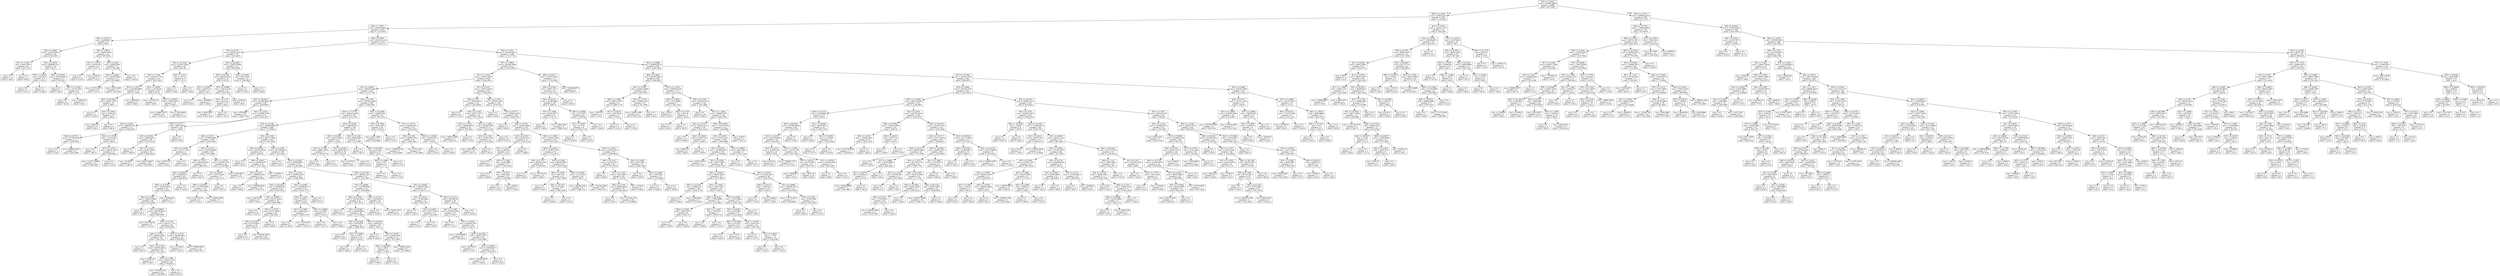 digraph Tree {
node [shape=box] ;
0 [label="X[2] <= 2.9201\nmse = 332682.8898\nsamples = 2000\nvalue = 997.2945"] ;
1 [label="X[0] <= 0.3444\nmse = 329431.815\nsamples = 1500\nvalue = 1105.934"] ;
0 -> 1 [labeldistance=2.5, labelangle=45, headlabel="True"] ;
2 [label="X[4] <= 7.8477\nmse = 322363.8935\nsamples = 1425\nvalue = 1135.9018"] ;
1 -> 2 ;
3 [label="X[0] <= 0.1541\nmse = 229994.25\nsamples = 50\nvalue = 690.1"] ;
2 -> 3 ;
4 [label="X[2] <= 2.0661\nmse = 232148.3916\nsamples = 28\nvalue = 519.0357"] ;
3 -> 4 ;
5 [label="X[1] <= 1.1087\nmse = 9395.3878\nsamples = 14\nvalue = 227.5714"] ;
4 -> 5 ;
6 [label="mse = 0.0\nsamples = 12\nvalue = 188.0"] ;
5 -> 6 ;
7 [label="mse = 0.0\nsamples = 2\nvalue = 465.0"] ;
5 -> 7 ;
8 [label="X[4] <= 2.3878\nmse = 284998.5357\nsamples = 14\nvalue = 810.5"] ;
4 -> 8 ;
9 [label="X[4] <= 1.6192\nmse = 60516.0\nsamples = 6\nvalue = 1353.0"] ;
8 -> 9 ;
10 [label="mse = 0.0\nsamples = 3\nvalue = 1107.0"] ;
9 -> 10 ;
11 [label="mse = 0.0\nsamples = 3\nvalue = 1599.0"] ;
9 -> 11 ;
12 [label="X[3] <= 0.4678\nmse = 67083.4844\nsamples = 8\nvalue = 403.625"] ;
8 -> 12 ;
13 [label="mse = 0.0\nsamples = 2\nvalue = 794.0"] ;
12 -> 13 ;
14 [label="X[8] <= 12.5361\nmse = 21714.5833\nsamples = 6\nvalue = 273.5"] ;
12 -> 14 ;
15 [label="mse = 0.0\nsamples = 4\nvalue = 183.0"] ;
14 -> 15 ;
16 [label="mse = 16002.25\nsamples = 2\nvalue = 454.5"] ;
14 -> 16 ;
17 [label="X[4] <= 3.9974\nmse = 142607.6033\nsamples = 22\nvalue = 907.8182"] ;
3 -> 17 ;
18 [label="X[1] <= 1.0703\nmse = 40705.44\nsamples = 5\nvalue = 1477.4"] ;
17 -> 18 ;
19 [label="mse = 0.0\nsamples = 3\nvalue = 1314.0"] ;
18 -> 19 ;
20 [label="mse = 1640.25\nsamples = 2\nvalue = 1722.5"] ;
18 -> 20 ;
21 [label="X[3] <= 0.641\nmse = 49095.8547\nsamples = 17\nvalue = 740.2941"] ;
17 -> 21 ;
22 [label="X[4] <= 5.0952\nmse = 24398.6222\nsamples = 15\nvalue = 679.6667"] ;
21 -> 22 ;
23 [label="mse = 27353.6875\nsamples = 4\nvalue = 474.75"] ;
22 -> 23 ;
24 [label="mse = 2502.1488\nsamples = 11\nvalue = 754.1818"] ;
22 -> 24 ;
25 [label="mse = 0.0\nsamples = 2\nvalue = 1195.0"] ;
21 -> 25 ;
26 [label="X[8] <= 6.0897\nmse = 318233.1138\nsamples = 1375\nvalue = 1152.1127"] ;
2 -> 26 ;
27 [label="X[1] <= 0.872\nmse = 225651.4527\nsamples = 79\nvalue = 813.2025"] ;
26 -> 27 ;
28 [label="X[4] <= 91.3521\nmse = 252912.2834\nsamples = 42\nvalue = 965.381"] ;
27 -> 28 ;
29 [label="X[5] <= 1.106\nmse = 201453.7756\nsamples = 38\nvalue = 1051.5263"] ;
28 -> 29 ;
30 [label="X[5] <= 1.0517\nmse = 242346.8889\nsamples = 18\nvalue = 1189.0"] ;
29 -> 30 ;
31 [label="X[4] <= 20.1493\nmse = 28107.3333\nsamples = 12\nvalue = 938.0"] ;
30 -> 31 ;
32 [label="mse = 0.0\nsamples = 2\nvalue = 1146.0"] ;
31 -> 32 ;
33 [label="X[3] <= 0.5945\nmse = 23345.44\nsamples = 10\nvalue = 896.4"] ;
31 -> 33 ;
34 [label="mse = 28812.0\nsamples = 8\nvalue = 905.0"] ;
33 -> 34 ;
35 [label="mse = 0.0\nsamples = 2\nvalue = 862.0"] ;
33 -> 35 ;
36 [label="mse = 292820.0\nsamples = 6\nvalue = 1691.0"] ;
30 -> 36 ;
37 [label="X[2] <= 2.0835\nmse = 132332.66\nsamples = 20\nvalue = 927.8"] ;
29 -> 37 ;
38 [label="mse = 127591.84\nsamples = 5\nvalue = 548.6"] ;
37 -> 38 ;
39 [label="X[4] <= 55.9655\nmse = 70005.0933\nsamples = 15\nvalue = 1054.2"] ;
37 -> 39 ;
40 [label="mse = 42861.4375\nsamples = 8\nvalue = 1254.25"] ;
39 -> 40 ;
41 [label="mse = 3018.2449\nsamples = 7\nvalue = 825.5714"] ;
39 -> 41 ;
42 [label="X[2] <= 2.013\nmse = 1521.0\nsamples = 4\nvalue = 147.0"] ;
28 -> 42 ;
43 [label="mse = 0.0\nsamples = 2\nvalue = 108.0"] ;
42 -> 43 ;
44 [label="mse = 0.0\nsamples = 2\nvalue = 186.0"] ;
42 -> 44 ;
45 [label="X[4] <= 46.4031\nmse = 138578.7889\nsamples = 37\nvalue = 640.4595"] ;
27 -> 45 ;
46 [label="X[3] <= 0.4744\nmse = 59040.5216\nsamples = 25\nvalue = 426.28"] ;
45 -> 46 ;
47 [label="X[1] <= 0.9397\nmse = 64274.25\nsamples = 4\nvalue = 754.5"] ;
46 -> 47 ;
48 [label="mse = 0.0\nsamples = 2\nvalue = 643.0"] ;
47 -> 48 ;
49 [label="mse = 103684.0\nsamples = 2\nvalue = 866.0"] ;
47 -> 49 ;
50 [label="X[7] <= 0.6894\nmse = 33615.4195\nsamples = 21\nvalue = 363.7619"] ;
46 -> 50 ;
51 [label="X[1] <= 1.157\nmse = 6431.01\nsamples = 10\nvalue = 449.3"] ;
50 -> 51 ;
52 [label="mse = 2006.2041\nsamples = 7\nvalue = 495.7143"] ;
51 -> 52 ;
53 [label="mse = 0.0\nsamples = 3\nvalue = 341.0"] ;
51 -> 53 ;
54 [label="mse = 45630.0\nsamples = 11\nvalue = 286.0"] ;
50 -> 54 ;
55 [label="X[0] <= 0.2091\nmse = 9614.2222\nsamples = 12\nvalue = 1086.6667"] ;
45 -> 55 ;
56 [label="mse = 0.0\nsamples = 8\nvalue = 1156.0"] ;
55 -> 56 ;
57 [label="mse = 0.0\nsamples = 4\nvalue = 948.0"] ;
55 -> 57 ;
58 [label="X[5] <= 1.243\nmse = 316448.3012\nsamples = 1296\nvalue = 1172.7716"] ;
26 -> 58 ;
59 [label="X[7] <= 3.4864\nmse = 281004.1988\nsamples = 671\nvalue = 1256.0626"] ;
58 -> 59 ;
60 [label="X[1] <= 1.1034\nmse = 275015.4293\nsamples = 634\nvalue = 1228.2019"] ;
59 -> 60 ;
61 [label="X[3] <= 0.4649\nmse = 306939.1446\nsamples = 447\nvalue = 1157.7763"] ;
60 -> 61 ;
62 [label="X[4] <= 36.0187\nmse = 253438.8844\nsamples = 86\nvalue = 1429.8953"] ;
61 -> 62 ;
63 [label="mse = 978.0622\nsamples = 15\nvalue = 1948.7333"] ;
62 -> 63 ;
64 [label="X[2] <= 2.1514\nmse = 237888.7939\nsamples = 71\nvalue = 1320.2817"] ;
62 -> 64 ;
65 [label="X[3] <= 0.4281\nmse = 326828.5765\nsamples = 31\nvalue = 1089.9355"] ;
64 -> 65 ;
66 [label="X[6] <= 0.0763\nmse = 477769.3388\nsamples = 11\nvalue = 1285.4545"] ;
65 -> 66 ;
67 [label="mse = 0.0\nsamples = 2\nvalue = 578.0"] ;
66 -> 67 ;
68 [label="mse = 448004.2222\nsamples = 9\nvalue = 1442.6667"] ;
66 -> 68 ;
69 [label="X[4] <= 41.7648\nmse = 211222.04\nsamples = 20\nvalue = 982.4"] ;
65 -> 69 ;
70 [label="mse = 0.0\nsamples = 3\nvalue = 1467.0"] ;
69 -> 70 ;
71 [label="X[7] <= 1.0772\nmse = 199741.3979\nsamples = 17\nvalue = 896.8824"] ;
69 -> 71 ;
72 [label="mse = 135171.0489\nsamples = 15\nvalue = 1000.4667"] ;
71 -> 72 ;
73 [label="mse = 0.0\nsamples = 2\nvalue = 120.0"] ;
71 -> 73 ;
74 [label="X[2] <= 2.3171\nmse = 95970.66\nsamples = 40\nvalue = 1498.8"] ;
64 -> 74 ;
75 [label="X[3] <= 0.4298\nmse = 73890.4432\nsamples = 38\nvalue = 1535.6316"] ;
74 -> 75 ;
76 [label="mse = 0.0\nsamples = 5\nvalue = 1900.0"] ;
75 -> 76 ;
77 [label="X[5] <= 1.2132\nmse = 61922.3049\nsamples = 33\nvalue = 1480.4242"] ;
75 -> 77 ;
78 [label="mse = 22.6875\nsamples = 4\nvalue = 1369.75"] ;
77 -> 78 ;
79 [label="mse = 68537.6623\nsamples = 29\nvalue = 1495.6897"] ;
77 -> 79 ;
80 [label="mse = 0.0\nsamples = 2\nvalue = 799.0"] ;
74 -> 80 ;
81 [label="X[0] <= 0.1595\nmse = 297841.4989\nsamples = 361\nvalue = 1092.9501"] ;
61 -> 81 ;
82 [label="X[4] <= 77.5715\nmse = 294035.5635\nsamples = 327\nvalue = 1133.7951"] ;
81 -> 82 ;
83 [label="X[0] <= 0.1188\nmse = 285096.8996\nsamples = 289\nvalue = 1175.8443"] ;
82 -> 83 ;
84 [label="X[6] <= 0.3173\nmse = 237689.9808\nsamples = 106\nvalue = 1018.0189"] ;
83 -> 84 ;
85 [label="X[6] <= 0.2229\nmse = 25111.7143\nsamples = 7\nvalue = 1628.0"] ;
84 -> 85 ;
86 [label="mse = 20277.76\nsamples = 5\nvalue = 1693.2"] ;
85 -> 86 ;
87 [label="mse = 0.0\nsamples = 2\nvalue = 1465.0"] ;
85 -> 87 ;
88 [label="X[2] <= 2.1514\nmse = 224552.0988\nsamples = 99\nvalue = 974.8889"] ;
84 -> 88 ;
89 [label="X[4] <= 73.257\nmse = 200036.2369\nsamples = 70\nvalue = 880.8143"] ;
88 -> 89 ;
90 [label="X[6] <= 0.8516\nmse = 190819.61\nsamples = 66\nvalue = 845.8939"] ;
89 -> 90 ;
91 [label="X[8] <= 24.3762\nmse = 194180.8616\nsamples = 61\nvalue = 815.3934"] ;
90 -> 91 ;
92 [label="X[0] <= 0.1056\nmse = 200033.5686\nsamples = 56\nvalue = 842.4464"] ;
91 -> 92 ;
93 [label="mse = 0.0\nsamples = 2\nvalue = 367.0"] ;
92 -> 93 ;
94 [label="X[1] <= 0.8456\nmse = 198759.9414\nsamples = 54\nvalue = 860.0556"] ;
92 -> 94 ;
95 [label="mse = 461704.56\nsamples = 5\nvalue = 1105.8"] ;
94 -> 95 ;
96 [label="X[0] <= 0.1107\nmse = 165137.7751\nsamples = 49\nvalue = 834.9796"] ;
94 -> 96 ;
97 [label="X[8] <= 7.5763\nmse = 66982.4489\nsamples = 30\nvalue = 769.1333"] ;
96 -> 97 ;
98 [label="mse = 0.0\nsamples = 2\nvalue = 461.0"] ;
97 -> 98 ;
99 [label="X[4] <= 24.7326\nmse = 64500.6224\nsamples = 28\nvalue = 791.1429"] ;
97 -> 99 ;
100 [label="mse = 71022.25\nsamples = 2\nvalue = 858.5"] ;
99 -> 100 ;
101 [label="X[5] <= 1.1488\nmse = 63623.1139\nsamples = 26\nvalue = 785.9615"] ;
99 -> 101 ;
102 [label="mse = 75128.5723\nsamples = 22\nvalue = 782.8636"] ;
101 -> 102 ;
103 [label="mse = 0.0\nsamples = 4\nvalue = 803.0"] ;
101 -> 103 ;
104 [label="X[2] <= 2.1142\nmse = 302464.6814\nsamples = 19\nvalue = 938.9474"] ;
96 -> 104 ;
105 [label="mse = 33124.0\nsamples = 5\nvalue = 1253.0"] ;
104 -> 105 ;
106 [label="mse = 350852.8827\nsamples = 14\nvalue = 826.7857"] ;
104 -> 106 ;
107 [label="mse = 28628.64\nsamples = 5\nvalue = 512.4"] ;
91 -> 107 ;
108 [label="mse = 0.0\nsamples = 5\nvalue = 1218.0"] ;
90 -> 108 ;
109 [label="mse = 0.0\nsamples = 4\nvalue = 1457.0"] ;
89 -> 109 ;
110 [label="X[1] <= 1.0579\nmse = 210802.3781\nsamples = 29\nvalue = 1201.9655"] ;
88 -> 110 ;
111 [label="X[3] <= 0.6187\nmse = 139779.4187\nsamples = 17\nvalue = 1501.4118"] ;
110 -> 111 ;
112 [label="X[8] <= 16.6259\nmse = 127872.6489\nsamples = 15\nvalue = 1441.4667"] ;
111 -> 112 ;
113 [label="mse = 219703.25\nsamples = 6\nvalue = 1332.5"] ;
112 -> 113 ;
114 [label="mse = 53459.2099\nsamples = 9\nvalue = 1514.1111"] ;
112 -> 114 ;
115 [label="mse = 0.0\nsamples = 2\nvalue = 1951.0"] ;
111 -> 115 ;
116 [label="mse = 4429.6875\nsamples = 12\nvalue = 777.75"] ;
110 -> 116 ;
117 [label="X[0] <= 0.1246\nmse = 289771.3083\nsamples = 183\nvalue = 1267.2623"] ;
83 -> 117 ;
118 [label="X[6] <= 0.0622\nmse = 335418.5208\nsamples = 24\nvalue = 1620.25"] ;
117 -> 118 ;
119 [label="mse = 0.0\nsamples = 3\nvalue = 633.0"] ;
118 -> 119 ;
120 [label="X[6] <= 0.9411\nmse = 224206.8707\nsamples = 21\nvalue = 1761.2857"] ;
118 -> 120 ;
121 [label="X[1] <= 0.872\nmse = 198664.7424\nsamples = 19\nvalue = 1820.6842"] ;
120 -> 121 ;
122 [label="mse = 0.0\nsamples = 5\nvalue = 1984.0"] ;
121 -> 122 ;
123 [label="mse = 256688.6582\nsamples = 14\nvalue = 1762.3571"] ;
121 -> 123 ;
124 [label="mse = 114921.0\nsamples = 2\nvalue = 1197.0"] ;
120 -> 124 ;
125 [label="X[6] <= 0.2185\nmse = 261234.6852\nsamples = 159\nvalue = 1213.9811"] ;
117 -> 125 ;
126 [label="mse = 0.0\nsamples = 6\nvalue = 538.0"] ;
125 -> 126 ;
127 [label="X[3] <= 0.5438\nmse = 252856.8251\nsamples = 153\nvalue = 1240.4902"] ;
125 -> 127 ;
128 [label="X[2] <= 2.1514\nmse = 154994.3878\nsamples = 56\nvalue = 1062.4286"] ;
127 -> 128 ;
129 [label="X[4] <= 28.4236\nmse = 118568.338\nsamples = 38\nvalue = 929.6316"] ;
128 -> 129 ;
130 [label="mse = 198722.4\nsamples = 5\nvalue = 558.0"] ;
129 -> 130 ;
131 [label="X[7] <= 0.0097\nmse = 82327.4509\nsamples = 33\nvalue = 985.9394"] ;
129 -> 131 ;
132 [label="mse = 0.0\nsamples = 9\nvalue = 1233.0"] ;
131 -> 132 ;
133 [label="X[6] <= 1.5729\nmse = 81727.0399\nsamples = 24\nvalue = 893.2917"] ;
131 -> 133 ;
134 [label="X[6] <= 0.7595\nmse = 87759.6875\nsamples = 20\nvalue = 934.75"] ;
133 -> 134 ;
135 [label="mse = 0.0\nsamples = 2\nvalue = 1121.0"] ;
134 -> 135 ;
136 [label="mse = 93228.1636\nsamples = 18\nvalue = 914.0556"] ;
134 -> 136 ;
137 [label="mse = 0.0\nsamples = 4\nvalue = 686.0"] ;
133 -> 137 ;
138 [label="X[4] <= 50.805\nmse = 116068.6173\nsamples = 18\nvalue = 1342.7778"] ;
128 -> 138 ;
139 [label="X[6] <= 1.532\nmse = 67492.5\nsamples = 16\nvalue = 1426.5"] ;
138 -> 139 ;
140 [label="X[1] <= 0.9409\nmse = 6944.8163\nsamples = 7\nvalue = 1685.5714"] ;
139 -> 140 ;
141 [label="mse = 0.0\nsamples = 3\nvalue = 1780.0"] ;
140 -> 141 ;
142 [label="mse = 450.1875\nsamples = 4\nvalue = 1614.75"] ;
140 -> 142 ;
143 [label="X[2] <= 2.4686\nmse = 21780.0\nsamples = 9\nvalue = 1225.0"] ;
139 -> 143 ;
144 [label="mse = 0.0\nsamples = 5\nvalue = 1357.0"] ;
143 -> 144 ;
145 [label="mse = 0.0\nsamples = 4\nvalue = 1060.0"] ;
143 -> 145 ;
146 [label="mse = 0.0\nsamples = 2\nvalue = 673.0"] ;
138 -> 146 ;
147 [label="X[8] <= 18.1794\nmse = 280482.7414\nsamples = 97\nvalue = 1343.2887"] ;
127 -> 147 ;
148 [label="X[7] <= 0.6894\nmse = 215394.6405\nsamples = 52\nvalue = 1548.8846"] ;
147 -> 148 ;
149 [label="X[6] <= 0.7595\nmse = 118198.3044\nsamples = 42\nvalue = 1651.0714"] ;
148 -> 149 ;
150 [label="mse = 0.0\nsamples = 3\nvalue = 601.0"] ;
149 -> 150 ;
151 [label="X[1] <= 0.9388\nmse = 35946.6943\nsamples = 39\nvalue = 1731.8462"] ;
149 -> 151 ;
152 [label="X[4] <= 36.3208\nmse = 7019.6676\nsamples = 19\nvalue = 1869.2632"] ;
151 -> 152 ;
153 [label="mse = 0.0\nsamples = 4\nvalue = 1709.0"] ;
152 -> 153 ;
154 [label="X[2] <= 2.0988\nmse = 216.0\nsamples = 15\nvalue = 1912.0"] ;
152 -> 154 ;
155 [label="mse = 0.0\nsamples = 6\nvalue = 1894.0"] ;
154 -> 155 ;
156 [label="mse = 0.0\nsamples = 9\nvalue = 1924.0"] ;
154 -> 156 ;
157 [label="X[8] <= 16.9535\nmse = 28445.81\nsamples = 20\nvalue = 1601.3"] ;
151 -> 157 ;
158 [label="mse = 0.0\nsamples = 5\nvalue = 1392.0"] ;
157 -> 158 ;
159 [label="X[4] <= 40.657\nmse = 18458.1956\nsamples = 15\nvalue = 1671.0667"] ;
157 -> 159 ;
160 [label="X[4] <= 28.6188\nmse = 288.0\nsamples = 9\nvalue = 1736.0"] ;
159 -> 160 ;
161 [label="mse = 0.0\nsamples = 3\nvalue = 1760.0"] ;
160 -> 161 ;
162 [label="mse = 0.0\nsamples = 6\nvalue = 1724.0"] ;
160 -> 162 ;
163 [label="mse = 29902.2222\nsamples = 6\nvalue = 1573.6667"] ;
159 -> 163 ;
164 [label="X[6] <= 0.7321\nmse = 395562.81\nsamples = 10\nvalue = 1119.7"] ;
148 -> 164 ;
165 [label="mse = 0.0\nsamples = 6\nvalue = 1630.0"] ;
164 -> 165 ;
166 [label="mse = 12384.1875\nsamples = 4\nvalue = 354.25"] ;
164 -> 166 ;
167 [label="X[7] <= 0.4028\nmse = 250407.5832\nsamples = 45\nvalue = 1105.7111"] ;
147 -> 167 ;
168 [label="X[7] <= 0.0131\nmse = 72108.8622\nsamples = 15\nvalue = 800.7333"] ;
167 -> 168 ;
169 [label="mse = 0.0\nsamples = 2\nvalue = 1285.0"] ;
168 -> 169 ;
170 [label="X[2] <= 2.0857\nmse = 41572.7929\nsamples = 13\nvalue = 726.2308"] ;
168 -> 170 ;
171 [label="mse = 0.0\nsamples = 7\nvalue = 915.0"] ;
170 -> 171 ;
172 [label="mse = 0.0\nsamples = 6\nvalue = 506.0"] ;
170 -> 172 ;
173 [label="X[0] <= 0.1374\nmse = 269798.36\nsamples = 30\nvalue = 1258.2"] ;
167 -> 173 ;
174 [label="X[2] <= 2.1186\nmse = 257265.5556\nsamples = 27\nvalue = 1193.0"] ;
173 -> 174 ;
175 [label="mse = 0.0\nsamples = 3\nvalue = 1771.0"] ;
174 -> 175 ;
176 [label="X[1] <= 0.8443\nmse = 242443.1875\nsamples = 24\nvalue = 1120.75"] ;
174 -> 176 ;
177 [label="mse = 27256.8056\nsamples = 6\nvalue = 494.8333"] ;
176 -> 177 ;
178 [label="X[4] <= 36.3208\nmse = 140051.2377\nsamples = 18\nvalue = 1329.3889"] ;
176 -> 178 ;
179 [label="mse = 261121.0\nsamples = 2\nvalue = 1115.0"] ;
178 -> 179 ;
180 [label="X[1] <= 0.9804\nmse = 118454.0273\nsamples = 16\nvalue = 1356.1875"] ;
178 -> 180 ;
181 [label="mse = 153297.6875\nsamples = 12\nvalue = 1390.25"] ;
180 -> 181 ;
182 [label="mse = 0.0\nsamples = 4\nvalue = 1254.0"] ;
180 -> 182 ;
183 [label="mse = 0.0\nsamples = 3\nvalue = 1845.0"] ;
173 -> 183 ;
184 [label="X[3] <= 0.6358\nmse = 246300.4211\nsamples = 38\nvalue = 814.0"] ;
82 -> 184 ;
185 [label="X[3] <= 0.5282\nmse = 128537.0435\nsamples = 23\nvalue = 1142.0"] ;
184 -> 185 ;
186 [label="X[2] <= 2.1142\nmse = 44861.3878\nsamples = 7\nvalue = 1614.5714"] ;
185 -> 186 ;
187 [label="mse = 0.0\nsamples = 4\nvalue = 1798.0"] ;
186 -> 187 ;
188 [label="mse = 0.0\nsamples = 3\nvalue = 1370.0"] ;
186 -> 188 ;
189 [label="X[2] <= 2.5297\nmse = 24695.4375\nsamples = 16\nvalue = 935.25"] ;
185 -> 189 ;
190 [label="mse = 131072.0\nsamples = 3\nvalue = 958.0"] ;
189 -> 190 ;
191 [label="mse = 0.0\nsamples = 13\nvalue = 930.0"] ;
189 -> 191 ;
192 [label="X[0] <= 0.1146\nmse = 8966.8622\nsamples = 15\nvalue = 311.0667"] ;
184 -> 192 ;
193 [label="mse = 0.0\nsamples = 5\nvalue = 381.0"] ;
192 -> 193 ;
194 [label="X[4] <= 79.5465\nmse = 9782.29\nsamples = 10\nvalue = 276.1"] ;
192 -> 194 ;
195 [label="X[6] <= 0.2686\nmse = 2.16\nsamples = 5\nvalue = 177.2"] ;
194 -> 195 ;
196 [label="mse = 0.0\nsamples = 2\nvalue = 179.0"] ;
195 -> 196 ;
197 [label="mse = 0.0\nsamples = 3\nvalue = 176.0"] ;
195 -> 197 ;
198 [label="mse = 0.0\nsamples = 5\nvalue = 375.0"] ;
194 -> 198 ;
199 [label="X[4] <= 36.3208\nmse = 164083.045\nsamples = 34\nvalue = 700.1176"] ;
81 -> 199 ;
200 [label="X[0] <= 0.1954\nmse = 5500.4475\nsamples = 20\nvalue = 476.05"] ;
199 -> 200 ;
201 [label="mse = 2221.2092\nsamples = 14\nvalue = 434.9286"] ;
200 -> 201 ;
202 [label="mse = 0.0\nsamples = 6\nvalue = 572.0"] ;
200 -> 202 ;
203 [label="X[7] <= 3.0715\nmse = 216444.4541\nsamples = 14\nvalue = 1020.2143"] ;
199 -> 203 ;
204 [label="X[6] <= 0.158\nmse = 198092.4722\nsamples = 6\nvalue = 1420.1667"] ;
203 -> 204 ;
205 [label="mse = 154000.2222\nsamples = 3\nvalue = 1072.6667"] ;
204 -> 205 ;
206 [label="mse = 672.2222\nsamples = 3\nvalue = 1767.6667"] ;
204 -> 206 ;
207 [label="X[8] <= 11.8592\nmse = 20258.4375\nsamples = 8\nvalue = 720.25"] ;
203 -> 207 ;
208 [label="mse = 0.0\nsamples = 5\nvalue = 610.0"] ;
207 -> 208 ;
209 [label="mse = 0.0\nsamples = 3\nvalue = 904.0"] ;
207 -> 209 ;
210 [label="X[7] <= 0.0131\nmse = 158510.5474\nsamples = 187\nvalue = 1396.5455"] ;
60 -> 210 ;
211 [label="X[6] <= 0.52\nmse = 138381.9675\nsamples = 49\nvalue = 1162.6939"] ;
210 -> 211 ;
212 [label="mse = 0.0\nsamples = 6\nvalue = 1774.0"] ;
211 -> 212 ;
213 [label="X[0] <= 0.1146\nmse = 98271.7274\nsamples = 43\nvalue = 1077.3953"] ;
211 -> 213 ;
214 [label="X[5] <= 1.1251\nmse = 20896.6836\nsamples = 16\nvalue = 783.0625"] ;
213 -> 214 ;
215 [label="mse = 36162.1094\nsamples = 8\nvalue = 836.125"] ;
214 -> 215 ;
216 [label="mse = 0.0\nsamples = 8\nvalue = 730.0"] ;
214 -> 216 ;
217 [label="X[1] <= 1.1956\nmse = 62364.0768\nsamples = 27\nvalue = 1251.8148"] ;
213 -> 217 ;
218 [label="X[0] <= 0.1504\nmse = 51485.1728\nsamples = 18\nvalue = 1370.2222"] ;
217 -> 218 ;
219 [label="mse = 9263.8125\nsamples = 16\nvalue = 1443.75"] ;
218 -> 219 ;
220 [label="mse = 0.0\nsamples = 2\nvalue = 782.0"] ;
218 -> 220 ;
221 [label="mse = 0.0\nsamples = 9\nvalue = 1015.0"] ;
217 -> 221 ;
222 [label="X[6] <= 0.1334\nmse = 139345.2726\nsamples = 138\nvalue = 1479.5797"] ;
210 -> 222 ;
223 [label="mse = 0.0\nsamples = 2\nvalue = 630.0"] ;
222 -> 223 ;
224 [label="X[3] <= 0.4777\nmse = 130623.8769\nsamples = 136\nvalue = 1492.0735"] ;
222 -> 224 ;
225 [label="mse = 0.0\nsamples = 2\nvalue = 680.0"] ;
224 -> 225 ;
226 [label="X[6] <= 0.7321\nmse = 122583.8429\nsamples = 134\nvalue = 1504.194"] ;
224 -> 226 ;
227 [label="X[3] <= 0.5357\nmse = 9369.3333\nsamples = 27\nvalue = 1705.3333"] ;
226 -> 227 ;
228 [label="X[1] <= 1.1197\nmse = 3400.25\nsamples = 24\nvalue = 1733.5"] ;
227 -> 228 ;
229 [label="mse = 0.0\nsamples = 7\nvalue = 1668.0"] ;
228 -> 229 ;
230 [label="X[5] <= 1.1496\nmse = 2306.3668\nsamples = 17\nvalue = 1760.4706"] ;
228 -> 230 ;
231 [label="mse = 0.0\nsamples = 2\nvalue = 1864.0"] ;
230 -> 231 ;
232 [label="X[3] <= 0.5073\nmse = 994.2222\nsamples = 15\nvalue = 1746.6667"] ;
230 -> 232 ;
233 [label="mse = 0.0\nsamples = 10\nvalue = 1750.0"] ;
232 -> 233 ;
234 [label="mse = 2916.0\nsamples = 5\nvalue = 1740.0"] ;
232 -> 234 ;
235 [label="mse = 0.0\nsamples = 3\nvalue = 1480.0"] ;
227 -> 235 ;
236 [label="X[8] <= 17.2895\nmse = 138367.1622\nsamples = 107\nvalue = 1453.4393"] ;
226 -> 236 ;
237 [label="X[8] <= 10.4522\nmse = 135670.1553\nsamples = 51\nvalue = 1572.6275"] ;
236 -> 237 ;
238 [label="X[0] <= 0.1113\nmse = 267045.2344\nsamples = 8\nvalue = 1250.625"] ;
237 -> 238 ;
239 [label="mse = 0.0\nsamples = 2\nvalue = 549.0"] ;
238 -> 239 ;
240 [label="mse = 137270.25\nsamples = 6\nvalue = 1484.5"] ;
238 -> 240 ;
241 [label="X[3] <= 0.5282\nmse = 88349.0395\nsamples = 43\nvalue = 1632.5349"] ;
237 -> 241 ;
242 [label="X[6] <= 1.9139\nmse = 349.7751\nsamples = 13\nvalue = 1497.3846"] ;
241 -> 242 ;
243 [label="mse = 0.0\nsamples = 6\nvalue = 1516.0"] ;
242 -> 243 ;
244 [label="X[8] <= 16.7212\nmse = 97.9592\nsamples = 7\nvalue = 1481.4286"] ;
242 -> 244 ;
245 [label="mse = 0.0\nsamples = 4\nvalue = 1490.0"] ;
244 -> 245 ;
246 [label="mse = 0.0\nsamples = 3\nvalue = 1470.0"] ;
244 -> 246 ;
247 [label="X[0] <= 0.1068\nmse = 115137.09\nsamples = 30\nvalue = 1691.1"] ;
241 -> 247 ;
248 [label="mse = 68088.2344\nsamples = 8\nvalue = 1689.375"] ;
247 -> 248 ;
249 [label="mse = 132244.2893\nsamples = 22\nvalue = 1691.7273"] ;
247 -> 249 ;
250 [label="X[2] <= 2.2627\nmse = 116103.5957\nsamples = 56\nvalue = 1344.8929"] ;
236 -> 250 ;
251 [label="X[0] <= 0.1141\nmse = 113533.325\nsamples = 43\nvalue = 1253.0233"] ;
250 -> 251 ;
252 [label="mse = 0.0\nsamples = 3\nvalue = 486.0"] ;
251 -> 252 ;
253 [label="X[1] <= 1.1251\nmse = 74614.6475\nsamples = 40\nvalue = 1310.55"] ;
251 -> 253 ;
254 [label="X[0] <= 0.1343\nmse = 84586.6024\nsamples = 33\nvalue = 1281.3939"] ;
253 -> 254 ;
255 [label="mse = 0.0\nsamples = 7\nvalue = 1287.0"] ;
254 -> 255 ;
256 [label="mse = 107349.179\nsamples = 26\nvalue = 1279.8846"] ;
254 -> 256 ;
257 [label="mse = 4704.0\nsamples = 7\nvalue = 1448.0"] ;
253 -> 257 ;
258 [label="X[0] <= 0.1046\nmse = 4347.4083\nsamples = 13\nvalue = 1648.7692"] ;
250 -> 258 ;
259 [label="mse = 0.0\nsamples = 2\nvalue = 1505.0"] ;
258 -> 259 ;
260 [label="X[2] <= 2.6406\nmse = 696.4463\nsamples = 11\nvalue = 1674.9091"] ;
258 -> 260 ;
261 [label="mse = 0.0\nsamples = 5\nvalue = 1646.0"] ;
260 -> 261 ;
262 [label="mse = 0.0\nsamples = 6\nvalue = 1699.0"] ;
260 -> 262 ;
263 [label="X[6] <= 0.6313\nmse = 142414.1943\nsamples = 37\nvalue = 1733.4595"] ;
59 -> 263 ;
264 [label="X[8] <= 29.059\nmse = 39611.4711\nsamples = 33\nvalue = 1835.7273"] ;
263 -> 264 ;
265 [label="X[4] <= 49.911\nmse = 22108.0446\nsamples = 28\nvalue = 1896.75"] ;
264 -> 265 ;
266 [label="X[5] <= 1.1488\nmse = 45243.9375\nsamples = 8\nvalue = 1747.25"] ;
265 -> 266 ;
267 [label="mse = 0.0\nsamples = 2\nvalue = 1384.0"] ;
266 -> 267 ;
268 [label="mse = 1680.5556\nsamples = 6\nvalue = 1868.3333"] ;
266 -> 268 ;
269 [label="X[6] <= 0.5686\nmse = 337.5475\nsamples = 20\nvalue = 1956.55"] ;
265 -> 269 ;
270 [label="X[1] <= 0.9397\nmse = 6.1728\nsamples = 9\nvalue = 1976.7778"] ;
269 -> 270 ;
271 [label="mse = 0.0\nsamples = 4\nvalue = 1974.0"] ;
270 -> 271 ;
272 [label="mse = 0.0\nsamples = 5\nvalue = 1979.0"] ;
270 -> 272 ;
273 [label="mse = 0.0\nsamples = 11\nvalue = 1940.0"] ;
269 -> 273 ;
274 [label="mse = 0.0\nsamples = 5\nvalue = 1494.0"] ;
264 -> 274 ;
275 [label="mse = 192406.6875\nsamples = 4\nvalue = 889.75"] ;
263 -> 275 ;
276 [label="X[6] <= 0.4868\nmse = 339056.9572\nsamples = 625\nvalue = 1083.3504"] ;
58 -> 276 ;
277 [label="X[6] <= 0.0622\nmse = 287924.4622\nsamples = 183\nvalue = 1296.8852"] ;
276 -> 277 ;
278 [label="X[1] <= 0.8301\nmse = 265947.6864\nsamples = 26\nvalue = 601.0769"] ;
277 -> 278 ;
279 [label="X[8] <= 15.698\nmse = 339512.3951\nsamples = 9\nvalue = 1060.7778"] ;
278 -> 279 ;
280 [label="mse = 12675.0\nsamples = 4\nvalue = 474.0"] ;
279 -> 280 ;
281 [label="X[1] <= 0.8218\nmse = 105178.56\nsamples = 5\nvalue = 1530.2"] ;
279 -> 281 ;
282 [label="mse = 0.0\nsamples = 2\nvalue = 1133.0"] ;
281 -> 282 ;
283 [label="mse = 0.0\nsamples = 3\nvalue = 1795.0"] ;
281 -> 283 ;
284 [label="X[7] <= 3.0779\nmse = 55894.3253\nsamples = 17\nvalue = 357.7059"] ;
278 -> 284 ;
285 [label="mse = 51693.1289\nsamples = 15\nvalue = 394.7333"] ;
284 -> 285 ;
286 [label="mse = 0.0\nsamples = 2\nvalue = 80.0"] ;
284 -> 286 ;
287 [label="X[2] <= 2.1234\nmse = 198108.5346\nsamples = 157\nvalue = 1412.1146"] ;
277 -> 287 ;
288 [label="X[2] <= 2.0876\nmse = 7714.4898\nsamples = 7\nvalue = 782.7143"] ;
287 -> 288 ;
289 [label="mse = 324.0\nsamples = 2\nvalue = 650.0"] ;
288 -> 289 ;
290 [label="X[0] <= 0.1707\nmse = 807.36\nsamples = 5\nvalue = 835.8"] ;
288 -> 290 ;
291 [label="mse = 0.0\nsamples = 3\nvalue = 859.0"] ;
290 -> 291 ;
292 [label="mse = 0.0\nsamples = 2\nvalue = 801.0"] ;
290 -> 292 ;
293 [label="X[0] <= 0.1028\nmse = 187644.1165\nsamples = 150\nvalue = 1441.4867"] ;
287 -> 293 ;
294 [label="mse = 0.0\nsamples = 10\nvalue = 1905.0"] ;
293 -> 294 ;
295 [label="X[7] <= 1.3204\nmse = 184605.0781\nsamples = 140\nvalue = 1408.3786"] ;
293 -> 295 ;
296 [label="X[2] <= 2.1514\nmse = 153026.3112\nsamples = 28\nvalue = 1615.2143"] ;
295 -> 296 ;
297 [label="mse = 0.0\nsamples = 18\nvalue = 1809.0"] ;
296 -> 297 ;
298 [label="X[0] <= 0.2062\nmse = 239207.04\nsamples = 10\nvalue = 1266.4"] ;
296 -> 298 ;
299 [label="mse = 28812.0\nsamples = 4\nvalue = 682.0"] ;
298 -> 299 ;
300 [label="mse = 0.0\nsamples = 6\nvalue = 1656.0"] ;
298 -> 300 ;
301 [label="X[4] <= 83.4855\nmse = 179130.7034\nsamples = 112\nvalue = 1356.6696"] ;
295 -> 301 ;
302 [label="X[3] <= 0.6105\nmse = 131015.4321\nsamples = 108\nvalue = 1400.8889"] ;
301 -> 302 ;
303 [label="X[1] <= 0.8316\nmse = 124986.0974\nsamples = 101\nvalue = 1370.9604"] ;
302 -> 303 ;
304 [label="mse = 47022.2222\nsamples = 3\nvalue = 431.3333"] ;
303 -> 304 ;
305 [label="X[1] <= 0.9196\nmse = 99517.8527\nsamples = 98\nvalue = 1399.7245"] ;
303 -> 305 ;
306 [label="X[6] <= 0.2934\nmse = 48267.3584\nsamples = 70\nvalue = 1477.8857"] ;
305 -> 306 ;
307 [label="X[8] <= 14.3155\nmse = 45448.534\nsamples = 18\nvalue = 1244.2778"] ;
306 -> 307 ;
308 [label="mse = 0.0\nsamples = 7\nvalue = 1509.0"] ;
307 -> 308 ;
309 [label="mse = 1396.6942\nsamples = 11\nvalue = 1075.8182"] ;
307 -> 309 ;
310 [label="X[2] <= 2.3922\nmse = 23813.5337\nsamples = 52\nvalue = 1558.75"] ;
306 -> 310 ;
311 [label="X[8] <= 28.5265\nmse = 17084.4889\nsamples = 15\nvalue = 1716.6667"] ;
310 -> 311 ;
312 [label="X[0] <= 0.2062\nmse = 1485.1875\nsamples = 8\nvalue = 1835.75"] ;
311 -> 312 ;
313 [label="mse = 0.0\nsamples = 2\nvalue = 1769.0"] ;
312 -> 313 ;
314 [label="mse = 0.0\nsamples = 6\nvalue = 1858.0"] ;
312 -> 314 ;
315 [label="X[5] <= 11.2487\nmse = 183.6735\nsamples = 7\nvalue = 1580.5714"] ;
311 -> 315 ;
316 [label="mse = 0.0\nsamples = 2\nvalue = 1602.0"] ;
315 -> 316 ;
317 [label="mse = 0.0\nsamples = 5\nvalue = 1572.0"] ;
315 -> 317 ;
318 [label="X[7] <= 4.8461\nmse = 12333.0621\nsamples = 37\nvalue = 1494.7297"] ;
310 -> 318 ;
319 [label="X[3] <= 0.4925\nmse = 6316.487\nsamples = 31\nvalue = 1531.6452"] ;
318 -> 319 ;
320 [label="X[8] <= 20.4461\nmse = 2112.84\nsamples = 10\nvalue = 1624.6"] ;
319 -> 320 ;
321 [label="mse = 0.0\nsamples = 6\nvalue = 1662.0"] ;
320 -> 321 ;
322 [label="mse = 36.75\nsamples = 4\nvalue = 1568.5"] ;
320 -> 322 ;
323 [label="X[5] <= 3.6527\nmse = 2244.3311\nsamples = 21\nvalue = 1487.381"] ;
319 -> 323 ;
324 [label="mse = 0.0\nsamples = 8\nvalue = 1427.0"] ;
323 -> 324 ;
325 [label="X[1] <= 0.8824\nmse = 1.1716\nsamples = 13\nvalue = 1524.5385"] ;
323 -> 325 ;
326 [label="mse = 0.0\nsamples = 11\nvalue = 1525.0"] ;
325 -> 326 ;
327 [label="mse = 0.0\nsamples = 2\nvalue = 1522.0"] ;
325 -> 327 ;
328 [label="mse = 0.0\nsamples = 6\nvalue = 1304.0"] ;
318 -> 328 ;
329 [label="X[6] <= 0.3579\nmse = 174188.7895\nsamples = 28\nvalue = 1204.3214"] ;
305 -> 329 ;
330 [label="X[6] <= 0.2172\nmse = 108150.0\nsamples = 14\nvalue = 1393.0"] ;
329 -> 330 ;
331 [label="mse = 0.0\nsamples = 4\nvalue = 1138.0"] ;
330 -> 331 ;
332 [label="mse = 114996.0\nsamples = 10\nvalue = 1495.0"] ;
330 -> 332 ;
333 [label="X[1] <= 0.9908\nmse = 169028.3724\nsamples = 14\nvalue = 1015.6429"] ;
329 -> 333 ;
334 [label="mse = 17174.2222\nsamples = 3\nvalue = 249.6667"] ;
333 -> 334 ;
335 [label="X[0] <= 0.1061\nmse = 6788.4298\nsamples = 11\nvalue = 1224.5455"] ;
333 -> 335 ;
336 [label="mse = 0.0\nsamples = 3\nvalue = 1090.0"] ;
335 -> 336 ;
337 [label="mse = 0.0\nsamples = 8\nvalue = 1275.0"] ;
335 -> 337 ;
338 [label="X[1] <= 0.8907\nmse = 18613.0612\nsamples = 7\nvalue = 1832.7143"] ;
302 -> 338 ;
339 [label="mse = 0.0\nsamples = 5\nvalue = 1919.0"] ;
338 -> 339 ;
340 [label="mse = 0.0\nsamples = 2\nvalue = 1617.0"] ;
338 -> 340 ;
341 [label="mse = 4.6875\nsamples = 4\nvalue = 162.75"] ;
301 -> 341 ;
342 [label="X[5] <= 10.7481\nmse = 333532.5576\nsamples = 442\nvalue = 994.9412"] ;
276 -> 342 ;
343 [label="X[3] <= 0.4602\nmse = 324192.3779\nsamples = 403\nvalue = 1031.4218"] ;
342 -> 343 ;
344 [label="X[8] <= 13.3906\nmse = 286719.6309\nsamples = 210\nvalue = 1138.4905"] ;
343 -> 344 ;
345 [label="X[0] <= 0.3119\nmse = 352288.88\nsamples = 75\nvalue = 969.8"] ;
344 -> 345 ;
346 [label="X[4] <= 85.8427\nmse = 357685.3668\nsamples = 59\nvalue = 835.4576"] ;
345 -> 346 ;
347 [label="X[5] <= 3.4333\nmse = 303579.9904\nsamples = 54\nvalue = 749.4815"] ;
346 -> 347 ;
348 [label="X[5] <= 1.874\nmse = 532007.06\nsamples = 20\nvalue = 939.8"] ;
347 -> 348 ;
349 [label="mse = 6125.0\nsamples = 6\nvalue = 394.0"] ;
348 -> 349 ;
350 [label="mse = 574998.7755\nsamples = 14\nvalue = 1173.7143"] ;
348 -> 350 ;
351 [label="X[5] <= 7.9394\nmse = 135371.308\nsamples = 34\nvalue = 637.5294"] ;
347 -> 351 ;
352 [label="X[5] <= 4.8122\nmse = 61575.476\nsamples = 27\nvalue = 561.0741"] ;
351 -> 352 ;
353 [label="mse = 200934.0\nsamples = 7\nvalue = 479.0"] ;
352 -> 353 ;
354 [label="mse = 9617.16\nsamples = 20\nvalue = 589.8"] ;
352 -> 354 ;
355 [label="X[1] <= 0.8359\nmse = 310500.2449\nsamples = 7\nvalue = 932.4286"] ;
351 -> 355 ;
356 [label="mse = 0.0\nsamples = 3\nvalue = 289.0"] ;
355 -> 356 ;
357 [label="mse = 0.0\nsamples = 4\nvalue = 1415.0"] ;
355 -> 357 ;
358 [label="mse = 0.0\nsamples = 5\nvalue = 1764.0"] ;
346 -> 358 ;
359 [label="X[1] <= 0.8288\nmse = 20429.0273\nsamples = 16\nvalue = 1465.1875"] ;
345 -> 359 ;
360 [label="mse = 0.0\nsamples = 5\nvalue = 1258.0"] ;
359 -> 360 ;
361 [label="X[4] <= 72.9872\nmse = 1333.686\nsamples = 11\nvalue = 1559.3636"] ;
359 -> 361 ;
362 [label="mse = 0.0\nsamples = 8\nvalue = 1537.0"] ;
361 -> 362 ;
363 [label="mse = 0.0\nsamples = 3\nvalue = 1619.0"] ;
361 -> 363 ;
364 [label="X[3] <= 0.4457\nmse = 225700.2533\nsamples = 135\nvalue = 1232.2074"] ;
344 -> 364 ;
365 [label="X[8] <= 30.2843\nmse = 101604.3296\nsamples = 25\nvalue = 1583.52"] ;
364 -> 365 ;
366 [label="X[0] <= 0.2187\nmse = 130594.3822\nsamples = 15\nvalue = 1653.5333"] ;
365 -> 366 ;
367 [label="mse = 277718.6939\nsamples = 7\nvalue = 1619.8571"] ;
366 -> 367 ;
368 [label="mse = 0.0\nsamples = 8\nvalue = 1683.0"] ;
366 -> 368 ;
369 [label="X[6] <= 0.6313\nmse = 39737.25\nsamples = 10\nvalue = 1478.5"] ;
365 -> 369 ;
370 [label="mse = 0.0\nsamples = 7\nvalue = 1348.0"] ;
369 -> 370 ;
371 [label="mse = 0.0\nsamples = 3\nvalue = 1783.0"] ;
369 -> 371 ;
372 [label="X[4] <= 76.2519\nmse = 219478.7223\nsamples = 110\nvalue = 1152.3636"] ;
364 -> 372 ;
373 [label="X[4] <= 37.5117\nmse = 183175.5236\nsamples = 88\nvalue = 1046.6477"] ;
372 -> 373 ;
374 [label="X[4] <= 20.211\nmse = 48010.2992\nsamples = 19\nvalue = 719.7368"] ;
373 -> 374 ;
375 [label="mse = 0.0\nsamples = 2\nvalue = 1189.0"] ;
374 -> 375 ;
376 [label="X[7] <= 2.5689\nmse = 24703.8962\nsamples = 17\nvalue = 664.5294"] ;
374 -> 376 ;
377 [label="X[1] <= 0.9776\nmse = 32458.16\nsamples = 5\nvalue = 473.8"] ;
376 -> 377 ;
378 [label="mse = 41088.8889\nsamples = 3\nvalue = 401.6667"] ;
377 -> 378 ;
379 [label="mse = 0.0\nsamples = 2\nvalue = 582.0"] ;
377 -> 379 ;
380 [label="mse = 0.0\nsamples = 12\nvalue = 744.0"] ;
376 -> 380 ;
381 [label="X[8] <= 32.3891\nmse = 182863.3527\nsamples = 69\nvalue = 1136.6667"] ;
373 -> 381 ;
382 [label="X[5] <= 1.5074\nmse = 167759.7178\nsamples = 61\nvalue = 1069.7705"] ;
381 -> 382 ;
383 [label="X[2] <= 2.1514\nmse = 30198.595\nsamples = 11\nvalue = 605.3636"] ;
382 -> 383 ;
384 [label="mse = 0.0\nsamples = 5\nvalue = 415.0"] ;
383 -> 384 ;
385 [label="mse = 0.0\nsamples = 6\nvalue = 764.0"] ;
383 -> 385 ;
386 [label="X[8] <= 19.7265\nmse = 140136.3364\nsamples = 50\nvalue = 1171.94"] ;
382 -> 386 ;
387 [label="X[8] <= 15.2823\nmse = 65607.1358\nsamples = 27\nvalue = 1285.2222"] ;
386 -> 387 ;
388 [label="X[0] <= 0.2251\nmse = 75740.4475\nsamples = 20\nvalue = 1227.55"] ;
387 -> 388 ;
389 [label="mse = 116350.7929\nsamples = 13\nvalue = 1219.7692"] ;
388 -> 389 ;
390 [label="mse = 0.0\nsamples = 7\nvalue = 1242.0"] ;
388 -> 390 ;
391 [label="mse = 0.0\nsamples = 7\nvalue = 1450.0"] ;
387 -> 391 ;
392 [label="X[4] <= 59.1521\nmse = 194877.8677\nsamples = 23\nvalue = 1038.9565"] ;
386 -> 392 ;
393 [label="mse = 248471.9506\nsamples = 18\nvalue = 1049.7778"] ;
392 -> 393 ;
394 [label="mse = 0.0\nsamples = 5\nvalue = 1000.0"] ;
392 -> 394 ;
395 [label="X[2] <= 2.3885\nmse = 3720.9375\nsamples = 8\nvalue = 1646.75"] ;
381 -> 395 ;
396 [label="mse = 0.0\nsamples = 5\nvalue = 1694.0"] ;
395 -> 396 ;
397 [label="mse = 0.0\nsamples = 3\nvalue = 1568.0"] ;
395 -> 397 ;
398 [label="X[4] <= 80.5024\nmse = 141174.4483\nsamples = 22\nvalue = 1575.2273"] ;
372 -> 398 ;
399 [label="X[4] <= 76.6743\nmse = 14386.6875\nsamples = 16\nvalue = 1668.75"] ;
398 -> 399 ;
400 [label="mse = 0.0\nsamples = 4\nvalue = 1461.0"] ;
399 -> 400 ;
401 [label="mse = 0.0\nsamples = 12\nvalue = 1738.0"] ;
399 -> 401 ;
402 [label="X[8] <= 21.9122\nmse = 393753.8056\nsamples = 6\nvalue = 1325.8333"] ;
398 -> 402 ;
403 [label="mse = 554055.1875\nsamples = 4\nvalue = 1436.25"] ;
402 -> 403 ;
404 [label="mse = 0.0\nsamples = 2\nvalue = 1105.0"] ;
402 -> 404 ;
405 [label="X[4] <= 45.642\nmse = 338920.2375\nsamples = 193\nvalue = 914.9223"] ;
343 -> 405 ;
406 [label="X[8] <= 9.7545\nmse = 351663.1507\nsamples = 102\nvalue = 1046.9216"] ;
405 -> 406 ;
407 [label="X[4] <= 36.3208\nmse = 1369.0\nsamples = 8\nvalue = 1878.0"] ;
406 -> 407 ;
408 [label="mse = 0.0\nsamples = 4\nvalue = 1915.0"] ;
407 -> 408 ;
409 [label="mse = 0.0\nsamples = 4\nvalue = 1841.0"] ;
407 -> 409 ;
410 [label="X[8] <= 15.1655\nmse = 317690.4314\nsamples = 94\nvalue = 976.1915"] ;
406 -> 410 ;
411 [label="X[3] <= 0.6522\nmse = 344013.723\nsamples = 19\nvalue = 1269.4737"] ;
410 -> 411 ;
412 [label="mse = 92.16\nsamples = 5\nvalue = 1700.2"] ;
411 -> 412 ;
413 [label="mse = 376919.9439\nsamples = 14\nvalue = 1115.6429"] ;
411 -> 413 ;
414 [label="X[1] <= 0.8823\nmse = 283711.322\nsamples = 75\nvalue = 901.8933"] ;
410 -> 414 ;
415 [label="X[3] <= 0.5916\nmse = 311301.9475\nsamples = 48\nvalue = 767.7292"] ;
414 -> 415 ;
416 [label="X[3] <= 0.5093\nmse = 275091.7051\nsamples = 23\nvalue = 993.3478"] ;
415 -> 416 ;
417 [label="X[5] <= 1.9709\nmse = 344240.1956\nsamples = 15\nvalue = 894.9333"] ;
416 -> 417 ;
418 [label="X[1] <= 0.829\nmse = 420.25\nsamples = 4\nvalue = 963.5"] ;
417 -> 418 ;
419 [label="mse = 0.0\nsamples = 2\nvalue = 943.0"] ;
418 -> 419 ;
420 [label="mse = 0.0\nsamples = 2\nvalue = 984.0"] ;
418 -> 420 ;
421 [label="X[5] <= 3.5302\nmse = 466934.3636\nsamples = 11\nvalue = 870.0"] ;
417 -> 421 ;
422 [label="mse = 0.0\nsamples = 2\nvalue = 841.0"] ;
421 -> 422 ;
423 [label="mse = 570469.1358\nsamples = 9\nvalue = 876.4444"] ;
421 -> 423 ;
424 [label="X[7] <= 1.5093\nmse = 93227.8594\nsamples = 8\nvalue = 1177.875"] ;
416 -> 424 ;
425 [label="mse = 38476.6875\nsamples = 4\nvalue = 909.25"] ;
424 -> 425 ;
426 [label="X[2] <= 2.2999\nmse = 3660.25\nsamples = 4\nvalue = 1446.5"] ;
424 -> 426 ;
427 [label="mse = 0.0\nsamples = 2\nvalue = 1386.0"] ;
426 -> 427 ;
428 [label="mse = 0.0\nsamples = 2\nvalue = 1507.0"] ;
426 -> 428 ;
429 [label="X[3] <= 0.6176\nmse = 254698.9344\nsamples = 25\nvalue = 560.16"] ;
415 -> 429 ;
430 [label="X[5] <= 1.6495\nmse = 41856.8889\nsamples = 6\nvalue = 405.6667"] ;
429 -> 430 ;
431 [label="mse = 0.0\nsamples = 4\nvalue = 261.0"] ;
430 -> 431 ;
432 [label="mse = 0.0\nsamples = 2\nvalue = 695.0"] ;
430 -> 432 ;
433 [label="X[2] <= 2.101\nmse = 311994.6814\nsamples = 19\nvalue = 608.9474"] ;
429 -> 433 ;
434 [label="mse = 0.0\nsamples = 4\nvalue = 560.0"] ;
433 -> 434 ;
435 [label="mse = 394384.0\nsamples = 15\nvalue = 622.0"] ;
433 -> 435 ;
436 [label="X[8] <= 28.5265\nmse = 145772.3155\nsamples = 27\nvalue = 1140.4074"] ;
414 -> 436 ;
437 [label="X[6] <= 1.114\nmse = 73865.6821\nsamples = 18\nvalue = 1261.6111"] ;
436 -> 437 ;
438 [label="X[0] <= 0.1169\nmse = 74686.1302\nsamples = 13\nvalue = 1349.1538"] ;
437 -> 438 ;
439 [label="mse = 49.0\nsamples = 2\nvalue = 1591.0"] ;
438 -> 439 ;
440 [label="X[6] <= 0.7321\nmse = 75688.5124\nsamples = 11\nvalue = 1305.1818"] ;
438 -> 440 ;
441 [label="X[8] <= 19.9588\nmse = 91834.0988\nsamples = 9\nvalue = 1294.1111"] ;
440 -> 441 ;
442 [label="mse = 0.0\nsamples = 4\nvalue = 1310.0"] ;
441 -> 442 ;
443 [label="mse = 164937.84\nsamples = 5\nvalue = 1281.4"] ;
441 -> 443 ;
444 [label="mse = 0.0\nsamples = 2\nvalue = 1355.0"] ;
440 -> 444 ;
445 [label="mse = 0.0\nsamples = 5\nvalue = 1034.0"] ;
437 -> 445 ;
446 [label="X[7] <= 0.817\nmse = 201443.5556\nsamples = 9\nvalue = 898.0"] ;
436 -> 446 ;
447 [label="mse = 0.0\nsamples = 4\nvalue = 1250.0"] ;
446 -> 447 ;
448 [label="X[5] <= 3.7574\nmse = 184176.64\nsamples = 5\nvalue = 616.4"] ;
446 -> 448 ;
449 [label="mse = 0.0\nsamples = 3\nvalue = 322.0"] ;
448 -> 449 ;
450 [label="mse = 135424.0\nsamples = 2\nvalue = 1058.0"] ;
448 -> 450 ;
451 [label="X[1] <= 1.0417\nmse = 283216.2297\nsamples = 91\nvalue = 766.967"] ;
405 -> 451 ;
452 [label="X[2] <= 2.1514\nmse = 231986.0725\nsamples = 43\nvalue = 524.7907"] ;
451 -> 452 ;
453 [label="mse = 9430.2222\nsamples = 3\nvalue = 1610.3333"] ;
452 -> 453 ;
454 [label="X[1] <= 0.9069\nmse = 153669.0344\nsamples = 40\nvalue = 443.375"] ;
452 -> 454 ;
455 [label="X[6] <= 0.7321\nmse = 180971.276\nsamples = 24\nvalue = 613.875"] ;
454 -> 455 ;
456 [label="X[8] <= 14.3155\nmse = 114360.4979\nsamples = 22\nvalue = 530.9545"] ;
455 -> 456 ;
457 [label="X[3] <= 0.4824\nmse = 96545.4626\nsamples = 19\nvalue = 600.8947"] ;
456 -> 457 ;
458 [label="X[4] <= 53.4862\nmse = 86230.9097\nsamples = 12\nvalue = 661.4167"] ;
457 -> 458 ;
459 [label="mse = 80537.2653\nsamples = 7\nvalue = 828.8571"] ;
458 -> 459 ;
460 [label="mse = 0.0\nsamples = 5\nvalue = 427.0"] ;
458 -> 460 ;
461 [label="mse = 97183.8367\nsamples = 7\nvalue = 497.1429"] ;
457 -> 461 ;
462 [label="mse = 0.0\nsamples = 3\nvalue = 88.0"] ;
456 -> 462 ;
463 [label="mse = 6084.0\nsamples = 2\nvalue = 1526.0"] ;
455 -> 463 ;
464 [label="X[7] <= 2.4351\nmse = 3702.2344\nsamples = 16\nvalue = 187.625"] ;
454 -> 464 ;
465 [label="mse = 2792.0826\nsamples = 11\nvalue = 216.0909"] ;
464 -> 465 ;
466 [label="mse = 0.0\nsamples = 5\nvalue = 125.0"] ;
464 -> 466 ;
467 [label="X[6] <= 1.1549\nmse = 229502.7014\nsamples = 48\nvalue = 983.9167"] ;
451 -> 467 ;
468 [label="X[6] <= 0.6238\nmse = 237382.8322\nsamples = 30\nvalue = 1179.0333"] ;
467 -> 468 ;
469 [label="mse = 0.0\nsamples = 2\nvalue = 438.0"] ;
468 -> 469 ;
470 [label="X[2] <= 2.7387\nmse = 212313.463\nsamples = 28\nvalue = 1231.9643"] ;
468 -> 470 ;
471 [label="X[1] <= 1.0763\nmse = 422125.6875\nsamples = 8\nvalue = 972.75"] ;
470 -> 471 ;
472 [label="mse = 89281.44\nsamples = 5\nvalue = 1440.6"] ;
471 -> 472 ;
473 [label="mse = 4050.0\nsamples = 3\nvalue = 193.0"] ;
471 -> 473 ;
474 [label="X[8] <= 36.1582\nmse = 90761.0275\nsamples = 20\nvalue = 1335.65"] ;
470 -> 474 ;
475 [label="X[6] <= 0.7448\nmse = 85752.3611\nsamples = 18\nvalue = 1374.5"] ;
474 -> 475 ;
476 [label="mse = 0.0\nsamples = 4\nvalue = 1561.0"] ;
475 -> 476 ;
477 [label="X[0] <= 0.1156\nmse = 97475.8827\nsamples = 14\nvalue = 1321.2143"] ;
475 -> 477 ;
478 [label="mse = 184000.1389\nsamples = 6\nvalue = 1181.1667"] ;
477 -> 478 ;
479 [label="mse = 6840.1875\nsamples = 8\nvalue = 1426.25"] ;
477 -> 479 ;
480 [label="mse = 0.0\nsamples = 2\nvalue = 986.0"] ;
474 -> 480 ;
481 [label="X[4] <= 57.6499\nmse = 47166.8673\nsamples = 18\nvalue = 658.7222"] ;
467 -> 481 ;
482 [label="mse = 0.0\nsamples = 3\nvalue = 981.0"] ;
481 -> 482 ;
483 [label="X[3] <= 0.5584\nmse = 31673.1289\nsamples = 15\nvalue = 594.2667"] ;
481 -> 483 ;
484 [label="X[2] <= 2.4556\nmse = 3860.0661\nsamples = 11\nvalue = 662.5455"] ;
483 -> 484 ;
485 [label="mse = 5926.5306\nsamples = 7\nvalue = 655.4286"] ;
484 -> 485 ;
486 [label="mse = 0.0\nsamples = 4\nvalue = 675.0"] ;
484 -> 486 ;
487 [label="X[4] <= 65.0415\nmse = 60082.25\nsamples = 4\nvalue = 406.5"] ;
483 -> 487 ;
488 [label="mse = 6400.0\nsamples = 2\nvalue = 645.0"] ;
487 -> 488 ;
489 [label="mse = 0.0\nsamples = 2\nvalue = 168.0"] ;
487 -> 489 ;
490 [label="X[3] <= 0.4999\nmse = 274191.7686\nsamples = 39\nvalue = 617.9744"] ;
342 -> 490 ;
491 [label="X[6] <= 0.5517\nmse = 147251.3504\nsamples = 25\nvalue = 339.36"] ;
490 -> 491 ;
492 [label="X[5] <= 12.6691\nmse = 142659.3398\nsamples = 16\nvalue = 214.6875"] ;
491 -> 492 ;
493 [label="mse = 240355.5556\nsamples = 9\nvalue = 184.3333"] ;
492 -> 493 ;
494 [label="mse = 14342.2041\nsamples = 7\nvalue = 253.7143"] ;
492 -> 494 ;
495 [label="X[7] <= 2.5689\nmse = 78658.2222\nsamples = 9\nvalue = 561.0"] ;
491 -> 495 ;
496 [label="X[0] <= 0.1986\nmse = 162401.0\nsamples = 4\nvalue = 651.0"] ;
495 -> 496 ;
497 [label="mse = 0.0\nsamples = 2\nvalue = 684.0"] ;
496 -> 497 ;
498 [label="mse = 322624.0\nsamples = 2\nvalue = 618.0"] ;
496 -> 498 ;
499 [label="mse = 0.0\nsamples = 5\nvalue = 489.0"] ;
495 -> 499 ;
500 [label="X[7] <= 1.4669\nmse = 114721.5357\nsamples = 14\nvalue = 1115.5"] ;
490 -> 500 ;
501 [label="X[4] <= 56.5511\nmse = 171136.3594\nsamples = 8\nvalue = 1213.125"] ;
500 -> 501 ;
502 [label="mse = 357858.0\nsamples = 3\nvalue = 965.0"] ;
501 -> 502 ;
503 [label="mse = 0.0\nsamples = 5\nvalue = 1362.0"] ;
501 -> 503 ;
504 [label="X[6] <= 1.8578\nmse = 9850.8889\nsamples = 6\nvalue = 985.3333"] ;
500 -> 504 ;
505 [label="X[8] <= 14.3155\nmse = 6.25\nsamples = 4\nvalue = 1055.5"] ;
504 -> 505 ;
506 [label="mse = 0.0\nsamples = 2\nvalue = 1053.0"] ;
505 -> 506 ;
507 [label="mse = 0.0\nsamples = 2\nvalue = 1058.0"] ;
505 -> 507 ;
508 [label="mse = 0.0\nsamples = 2\nvalue = 845.0"] ;
504 -> 508 ;
509 [label="X[7] <= 3.9729\nmse = 122457.1278\nsamples = 75\nvalue = 536.5467"] ;
1 -> 509 ;
510 [label="X[2] <= 2.4785\nmse = 109248.8674\nsamples = 55\nvalue = 462.5273"] ;
509 -> 510 ;
511 [label="X[0] <= 0.7067\nmse = 95662.6187\nsamples = 53\nvalue = 437.1509"] ;
510 -> 511 ;
512 [label="X[1] <= 0.8442\nmse = 63812.0895\nsamples = 31\nvalue = 316.6774"] ;
511 -> 512 ;
513 [label="mse = 98.0\nsamples = 3\nvalue = 23.0"] ;
512 -> 513 ;
514 [label="X[1] <= 0.8754\nmse = 60407.8367\nsamples = 28\nvalue = 348.1429"] ;
512 -> 514 ;
515 [label="X[7] <= 1.7664\nmse = 64913.551\nsamples = 7\nvalue = 552.1429"] ;
514 -> 515 ;
516 [label="mse = 34588.6667\nsamples = 3\nvalue = 304.0"] ;
515 -> 516 ;
517 [label="mse = 6840.1875\nsamples = 4\nvalue = 738.25"] ;
515 -> 517 ;
518 [label="X[4] <= 80.9331\nmse = 40409.932\nsamples = 21\nvalue = 280.1429"] ;
514 -> 518 ;
519 [label="X[7] <= 3.7784\nmse = 36988.9965\nsamples = 17\nvalue = 232.0588"] ;
518 -> 519 ;
520 [label="X[5] <= 19.4533\nmse = 36171.3956\nsamples = 15\nvalue = 258.0667"] ;
519 -> 520 ;
521 [label="mse = 101140.1875\nsamples = 4\nvalue = 346.75"] ;
520 -> 521 ;
522 [label="X[8] <= 32.7323\nmse = 8646.5124\nsamples = 11\nvalue = 225.8182"] ;
520 -> 522 ;
523 [label="X[4] <= 40.5927\nmse = 19.44\nsamples = 5\nvalue = 211.6"] ;
522 -> 523 ;
524 [label="mse = 0.0\nsamples = 3\nvalue = 208.0"] ;
523 -> 524 ;
525 [label="mse = 0.0\nsamples = 2\nvalue = 217.0"] ;
523 -> 525 ;
526 [label="X[8] <= 42.8077\nmse = 15526.8889\nsamples = 6\nvalue = 237.6667"] ;
522 -> 526 ;
527 [label="X[5] <= 33.2301\nmse = 3339.1875\nsamples = 4\nvalue = 256.25"] ;
526 -> 527 ;
528 [label="mse = 5550.25\nsamples = 2\nvalue = 232.5"] ;
527 -> 528 ;
529 [label="mse = 0.0\nsamples = 2\nvalue = 280.0"] ;
527 -> 529 ;
530 [label="mse = 37830.25\nsamples = 2\nvalue = 200.5"] ;
526 -> 530 ;
531 [label="mse = 0.0\nsamples = 2\nvalue = 37.0"] ;
519 -> 531 ;
532 [label="X[5] <= 44.3965\nmse = 3360.75\nsamples = 4\nvalue = 484.5"] ;
518 -> 532 ;
533 [label="mse = 6241.0\nsamples = 2\nvalue = 469.0"] ;
532 -> 533 ;
534 [label="mse = 0.0\nsamples = 2\nvalue = 500.0"] ;
532 -> 534 ;
535 [label="X[4] <= 44.0437\nmse = 91273.719\nsamples = 22\nvalue = 606.9091"] ;
511 -> 535 ;
536 [label="X[8] <= 30.0275\nmse = 5746.0\nsamples = 6\nvalue = 275.0"] ;
535 -> 536 ;
537 [label="mse = 0.0\nsamples = 2\nvalue = 339.0"] ;
536 -> 537 ;
538 [label="mse = 5547.0\nsamples = 4\nvalue = 243.0"] ;
536 -> 538 ;
539 [label="X[7] <= 1.3363\nmse = 66543.4844\nsamples = 16\nvalue = 731.375"] ;
535 -> 539 ;
540 [label="mse = 13093.3469\nsamples = 7\nvalue = 922.2857"] ;
539 -> 540 ;
541 [label="X[8] <= 41.2454\nmse = 57720.0988\nsamples = 9\nvalue = 582.8889"] ;
539 -> 541 ;
542 [label="X[8] <= 18.8733\nmse = 46866.8056\nsamples = 6\nvalue = 467.8333"] ;
541 -> 542 ;
543 [label="mse = 0.0\nsamples = 3\nvalue = 636.0"] ;
542 -> 543 ;
544 [label="mse = 37173.5556\nsamples = 3\nvalue = 299.6667"] ;
542 -> 544 ;
545 [label="mse = 0.0\nsamples = 3\nvalue = 813.0"] ;
541 -> 545 ;
546 [label="mse = 0.0\nsamples = 2\nvalue = 1135.0"] ;
510 -> 546 ;
547 [label="X[2] <= 2.3572\nmse = 102278.99\nsamples = 20\nvalue = 740.1"] ;
509 -> 547 ;
548 [label="X[4] <= 52.8513\nmse = 50015.2344\nsamples = 16\nvalue = 847.625"] ;
547 -> 548 ;
549 [label="X[5] <= 3.7436\nmse = 10449.44\nsamples = 10\nvalue = 995.4"] ;
548 -> 549 ;
550 [label="mse = 0.0\nsamples = 2\nvalue = 1197.0"] ;
549 -> 550 ;
551 [label="X[6] <= 1.0926\nmse = 361.0\nsamples = 8\nvalue = 945.0"] ;
549 -> 551 ;
552 [label="mse = 0.0\nsamples = 4\nvalue = 964.0"] ;
551 -> 552 ;
553 [label="mse = 0.0\nsamples = 4\nvalue = 926.0"] ;
551 -> 553 ;
554 [label="X[6] <= 0.0104\nmse = 18902.8889\nsamples = 6\nvalue = 601.3333"] ;
548 -> 554 ;
555 [label="mse = 0.0\nsamples = 2\nvalue = 407.0"] ;
554 -> 555 ;
556 [label="X[7] <= 4.9353\nmse = 30.25\nsamples = 4\nvalue = 698.5"] ;
554 -> 556 ;
557 [label="mse = 0.0\nsamples = 2\nvalue = 693.0"] ;
556 -> 557 ;
558 [label="mse = 0.0\nsamples = 2\nvalue = 704.0"] ;
556 -> 558 ;
559 [label="X[4] <= 35.5135\nmse = 80101.5\nsamples = 4\nvalue = 310.0"] ;
547 -> 559 ;
560 [label="mse = 0.0\nsamples = 2\nvalue = 219.0"] ;
559 -> 560 ;
561 [label="mse = 143641.0\nsamples = 2\nvalue = 401.0"] ;
559 -> 561 ;
562 [label="X[5] <= 1.3173\nmse = 200805.6226\nsamples = 500\nvalue = 671.376"] ;
0 -> 562 [labeldistance=2.5, labelangle=-45, headlabel="False"] ;
563 [label="X[8] <= 33.7615\nmse = 178084.6099\nsamples = 152\nvalue = 916.4079"] ;
562 -> 563 ;
564 [label="X[6] <= 0.7618\nmse = 168752.3573\nsamples = 139\nvalue = 962.8705"] ;
563 -> 564 ;
565 [label="X[6] <= 0.3626\nmse = 126078.283\nsamples = 77\nvalue = 1110.7662"] ;
564 -> 565 ;
566 [label="X[7] <= 4.4442\nmse = 205811.5289\nsamples = 15\nvalue = 785.0667"] ;
565 -> 566 ;
567 [label="X[5] <= 1.243\nmse = 105809.2653\nsamples = 7\nvalue = 453.1429"] ;
566 -> 567 ;
568 [label="mse = 48960.1875\nsamples = 4\nvalue = 694.75"] ;
567 -> 568 ;
569 [label="mse = 0.0\nsamples = 3\nvalue = 131.0"] ;
567 -> 569 ;
570 [label="mse = 112560.25\nsamples = 8\nvalue = 1075.5"] ;
566 -> 570 ;
571 [label="X[3] <= 0.4999\nmse = 74914.2458\nsamples = 62\nvalue = 1189.5645"] ;
565 -> 571 ;
572 [label="X[7] <= 2.3955\nmse = 41045.3718\nsamples = 37\nvalue = 1040.0811"] ;
571 -> 572 ;
573 [label="X[8] <= 16.2665\nmse = 36647.2148\nsamples = 32\nvalue = 1004.8125"] ;
572 -> 573 ;
574 [label="X[4] <= 81.3419\nmse = 106529.0\nsamples = 6\nvalue = 794.0"] ;
573 -> 574 ;
575 [label="mse = 119346.0\nsamples = 3\nvalue = 660.0"] ;
574 -> 575 ;
576 [label="mse = 57800.0\nsamples = 3\nvalue = 928.0"] ;
574 -> 576 ;
577 [label="X[2] <= 5.9123\nmse = 7898.0947\nsamples = 26\nvalue = 1053.4615"] ;
573 -> 577 ;
578 [label="mse = 652.6875\nsamples = 16\nvalue = 1107.75"] ;
577 -> 578 ;
579 [label="X[5] <= 1.1496\nmse = 7230.24\nsamples = 10\nvalue = 966.6"] ;
577 -> 579 ;
580 [label="mse = 0.0\nsamples = 4\nvalue = 895.0"] ;
579 -> 580 ;
581 [label="mse = 6354.2222\nsamples = 6\nvalue = 1014.3333"] ;
579 -> 581 ;
582 [label="X[1] <= 1.1462\nmse = 10283.76\nsamples = 5\nvalue = 1265.8"] ;
572 -> 582 ;
583 [label="mse = 0.0\nsamples = 2\nvalue = 1390.0"] ;
582 -> 583 ;
584 [label="mse = 0.0\nsamples = 3\nvalue = 1183.0"] ;
582 -> 584 ;
585 [label="X[2] <= 7.5791\nmse = 43024.0\nsamples = 25\nvalue = 1410.8"] ;
571 -> 585 ;
586 [label="X[0] <= 0.1592\nmse = 33211.9637\nsamples = 21\nvalue = 1464.4762"] ;
585 -> 586 ;
587 [label="X[6] <= 0.4144\nmse = 807.36\nsamples = 10\nvalue = 1522.2"] ;
586 -> 587 ;
588 [label="mse = 0.0\nsamples = 4\nvalue = 1557.0"] ;
587 -> 588 ;
589 [label="mse = 0.0\nsamples = 6\nvalue = 1499.0"] ;
587 -> 589 ;
590 [label="mse = 56887.8182\nsamples = 11\nvalue = 1412.0"] ;
586 -> 590 ;
591 [label="mse = 0.0\nsamples = 4\nvalue = 1129.0"] ;
585 -> 591 ;
592 [label="X[8] <= 25.1938\nmse = 160848.5432\nsamples = 62\nvalue = 779.1935"] ;
564 -> 592 ;
593 [label="X[2] <= 4.4064\nmse = 124664.4471\nsamples = 58\nvalue = 723.9655"] ;
592 -> 593 ;
594 [label="X[1] <= 1.1197\nmse = 14738.2041\nsamples = 7\nvalue = 360.2857"] ;
593 -> 594 ;
595 [label="mse = 1054.6875\nsamples = 4\nvalue = 463.25"] ;
594 -> 595 ;
596 [label="mse = 0.0\nsamples = 3\nvalue = 223.0"] ;
594 -> 596 ;
597 [label="X[8] <= 17.2895\nmse = 119106.9273\nsamples = 51\nvalue = 773.8824"] ;
593 -> 597 ;
598 [label="X[5] <= 1.2115\nmse = 57257.4682\nsamples = 37\nvalue = 878.8649"] ;
597 -> 598 ;
599 [label="X[3] <= 0.5642\nmse = 50602.2449\nsamples = 7\nvalue = 1013.4286"] ;
598 -> 599 ;
600 [label="mse = 0.0\nsamples = 2\nvalue = 1117.0"] ;
599 -> 600 ;
601 [label="mse = 64836.0\nsamples = 5\nvalue = 972.0"] ;
599 -> 601 ;
602 [label="X[6] <= 1.114\nmse = 53599.4489\nsamples = 30\nvalue = 847.4667"] ;
598 -> 602 ;
603 [label="mse = 112383.352\nsamples = 14\nvalue = 812.9286"] ;
602 -> 603 ;
604 [label="mse = 206.4648\nsamples = 16\nvalue = 877.6875"] ;
602 -> 604 ;
605 [label="X[3] <= 0.5416\nmse = 176457.8163\nsamples = 14\nvalue = 496.4286"] ;
597 -> 605 ;
606 [label="X[2] <= 5.8232\nmse = 72946.0\nsamples = 8\nvalue = 305.0"] ;
605 -> 606 ;
607 [label="mse = 49106.56\nsamples = 5\nvalue = 463.8"] ;
606 -> 607 ;
608 [label="mse = 600.8889\nsamples = 3\nvalue = 40.3333"] ;
606 -> 608 ;
609 [label="mse = 200467.2222\nsamples = 6\nvalue = 751.6667"] ;
605 -> 609 ;
610 [label="mse = 0.0\nsamples = 4\nvalue = 1580.0"] ;
592 -> 610 ;
611 [label="X[3] <= 0.5635\nmse = 7982.8521\nsamples = 13\nvalue = 419.6154"] ;
563 -> 611 ;
612 [label="mse = 64.7934\nsamples = 11\nvalue = 394.4545"] ;
611 -> 612 ;
613 [label="mse = 28900.0\nsamples = 2\nvalue = 558.0"] ;
611 -> 613 ;
614 [label="X[6] <= 0.0433\nmse = 173050.6587\nsamples = 348\nvalue = 564.3506"] ;
562 -> 614 ;
615 [label="X[6] <= 0.0233\nmse = 12016.7475\nsamples = 20\nvalue = 1270.95"] ;
614 -> 615 ;
616 [label="mse = 0.0\nsamples = 3\nvalue = 1010.0"] ;
615 -> 616 ;
617 [label="mse = 0.0\nsamples = 17\nvalue = 1317.0"] ;
615 -> 617 ;
618 [label="X[6] <= 1.0232\nmse = 150569.3839\nsamples = 328\nvalue = 521.2652"] ;
614 -> 618 ;
619 [label="X[0] <= 0.1193\nmse = 167238.4553\nsamples = 198\nvalue = 608.1566"] ;
618 -> 619 ;
620 [label="X[5] <= 1.422\nmse = 126827.3824\nsamples = 25\nvalue = 937.24"] ;
619 -> 620 ;
621 [label="mse = 19602.0\nsamples = 3\nvalue = 358.0"] ;
620 -> 621 ;
622 [label="X[5] <= 5.5822\nmse = 89457.4483\nsamples = 22\nvalue = 1016.2273"] ;
620 -> 622 ;
623 [label="X[3] <= 0.5935\nmse = 15025.0988\nsamples = 18\nvalue = 1114.8889"] ;
622 -> 623 ;
624 [label="X[2] <= 5.5225\nmse = 1288.9956\nsamples = 15\nvalue = 1062.0667"] ;
623 -> 624 ;
625 [label="mse = 0.0\nsamples = 9\nvalue = 1039.0"] ;
624 -> 625 ;
626 [label="mse = 1227.2222\nsamples = 6\nvalue = 1096.6667"] ;
624 -> 626 ;
627 [label="mse = 0.0\nsamples = 3\nvalue = 1379.0"] ;
623 -> 627 ;
628 [label="X[0] <= 0.1087\nmse = 183483.6875\nsamples = 4\nvalue = 572.25"] ;
622 -> 628 ;
629 [label="mse = 243542.25\nsamples = 2\nvalue = 775.5"] ;
628 -> 629 ;
630 [label="mse = 40804.0\nsamples = 2\nvalue = 369.0"] ;
628 -> 630 ;
631 [label="X[3] <= 0.4033\nmse = 155166.9912\nsamples = 173\nvalue = 560.6012"] ;
619 -> 631 ;
632 [label="mse = 29446.56\nsamples = 5\nvalue = 1124.2"] ;
631 -> 632 ;
633 [label="X[3] <= 0.4273\nmse = 149173.6309\nsamples = 168\nvalue = 543.8274"] ;
631 -> 633 ;
634 [label="X[1] <= 1.1911\nmse = 89896.9443\nsamples = 32\nvalue = 340.8438"] ;
633 -> 634 ;
635 [label="X[2] <= 7.0359\nmse = 120108.41\nsamples = 19\nvalue = 446.1053"] ;
634 -> 635 ;
636 [label="X[0] <= 0.446\nmse = 123021.0\nsamples = 16\nvalue = 501.0"] ;
635 -> 636 ;
637 [label="X[7] <= 1.0686\nmse = 22506.3802\nsamples = 11\nvalue = 400.2727"] ;
636 -> 637 ;
638 [label="mse = 8277.5556\nsamples = 3\nvalue = 600.3333"] ;
637 -> 638 ;
639 [label="X[7] <= 3.0942\nmse = 7204.6875\nsamples = 8\nvalue = 325.25"] ;
637 -> 639 ;
640 [label="X[4] <= 32.1281\nmse = 676.0\nsamples = 6\nvalue = 278.0"] ;
639 -> 640 ;
641 [label="mse = 0.0\nsamples = 3\nvalue = 304.0"] ;
640 -> 641 ;
642 [label="mse = 0.0\nsamples = 3\nvalue = 252.0"] ;
640 -> 642 ;
643 [label="mse = 0.0\nsamples = 2\nvalue = 467.0"] ;
639 -> 643 ;
644 [label="mse = 272725.44\nsamples = 5\nvalue = 722.6"] ;
636 -> 644 ;
645 [label="mse = 2787.5556\nsamples = 3\nvalue = 153.3333"] ;
635 -> 645 ;
646 [label="X[0] <= 0.2308\nmse = 5880.0\nsamples = 13\nvalue = 187.0"] ;
634 -> 646 ;
647 [label="mse = 0.0\nsamples = 3\nvalue = 47.0"] ;
646 -> 647 ;
648 [label="mse = 0.0\nsamples = 10\nvalue = 229.0"] ;
646 -> 648 ;
649 [label="X[5] <= 8.3056\nmse = 151145.3157\nsamples = 136\nvalue = 591.5882"] ;
633 -> 649 ;
650 [label="X[8] <= 11.3491\nmse = 131567.1073\nsamples = 58\nvalue = 748.431"] ;
649 -> 650 ;
651 [label="X[8] <= 9.7202\nmse = 16256.25\nsamples = 4\nvalue = 1254.5"] ;
650 -> 651 ;
652 [label="mse = 0.0\nsamples = 2\nvalue = 1127.0"] ;
651 -> 652 ;
653 [label="mse = 0.0\nsamples = 2\nvalue = 1382.0"] ;
651 -> 653 ;
654 [label="X[6] <= 0.7076\nmse = 119732.608\nsamples = 54\nvalue = 710.9444"] ;
650 -> 654 ;
655 [label="X[8] <= 12.6525\nmse = 99265.8348\nsamples = 34\nvalue = 800.5588"] ;
654 -> 655 ;
656 [label="mse = 0.0\nsamples = 2\nvalue = 256.0"] ;
655 -> 656 ;
657 [label="X[8] <= 31.7284\nmse = 85777.5537\nsamples = 32\nvalue = 834.5938"] ;
655 -> 657 ;
658 [label="X[6] <= 0.5517\nmse = 87502.0285\nsamples = 29\nvalue = 809.6207"] ;
657 -> 658 ;
659 [label="X[8] <= 19.3279\nmse = 24902.9167\nsamples = 12\nvalue = 884.5"] ;
658 -> 659 ;
660 [label="X[2] <= 5.5338\nmse = 10421.6875\nsamples = 8\nvalue = 789.75"] ;
659 -> 660 ;
661 [label="mse = 0.0\nsamples = 2\nvalue = 620.0"] ;
660 -> 661 ;
662 [label="X[2] <= 5.9384\nmse = 1088.8889\nsamples = 6\nvalue = 846.3333"] ;
660 -> 662 ;
663 [label="mse = 0.0\nsamples = 4\nvalue = 823.0"] ;
662 -> 663 ;
664 [label="mse = 0.0\nsamples = 2\nvalue = 893.0"] ;
662 -> 664 ;
665 [label="mse = 0.0\nsamples = 4\nvalue = 1074.0"] ;
659 -> 665 ;
666 [label="X[1] <= 1.0162\nmse = 124938.0623\nsamples = 17\nvalue = 756.7647"] ;
658 -> 666 ;
667 [label="mse = 207348.0\nsamples = 9\nvalue = 653.0"] ;
666 -> 667 ;
668 [label="X[3] <= 0.4966\nmse = 6486.75\nsamples = 8\nvalue = 873.5"] ;
666 -> 668 ;
669 [label="mse = 0.0\nsamples = 6\nvalue = 827.0"] ;
668 -> 669 ;
670 [label="mse = 0.0\nsamples = 2\nvalue = 1013.0"] ;
668 -> 670 ;
671 [label="mse = 4802.0\nsamples = 3\nvalue = 1076.0"] ;
657 -> 671 ;
672 [label="X[5] <= 1.5395\nmse = 117665.04\nsamples = 20\nvalue = 558.6"] ;
654 -> 672 ;
673 [label="mse = 2496.8889\nsamples = 3\nvalue = 328.6667"] ;
672 -> 673 ;
674 [label="X[1] <= 1.1445\nmse = 127012.4983\nsamples = 17\nvalue = 599.1765"] ;
672 -> 674 ;
675 [label="X[7] <= 4.1859\nmse = 118788.6222\nsamples = 15\nvalue = 580.3333"] ;
674 -> 675 ;
676 [label="mse = 141533.0\nsamples = 12\nvalue = 552.0"] ;
675 -> 676 ;
677 [label="mse = 11755.5556\nsamples = 3\nvalue = 693.6667"] ;
675 -> 677 ;
678 [label="mse = 166056.25\nsamples = 2\nvalue = 740.5"] ;
674 -> 678 ;
679 [label="X[1] <= 0.8879\nmse = 133809.6267\nsamples = 78\nvalue = 474.9615"] ;
649 -> 679 ;
680 [label="X[2] <= 3.0466\nmse = 128577.5053\nsamples = 35\nvalue = 592.5429"] ;
679 -> 680 ;
681 [label="X[0] <= 0.4994\nmse = 132263.966\nsamples = 23\nvalue = 472.6522"] ;
680 -> 681 ;
682 [label="X[1] <= 0.8317\nmse = 121950.7755\nsamples = 21\nvalue = 517.2857"] ;
681 -> 682 ;
683 [label="X[3] <= 0.4486\nmse = 120586.133\nsamples = 19\nvalue = 481.8421"] ;
682 -> 683 ;
684 [label="mse = 0.0\nsamples = 6\nvalue = 645.0"] ;
683 -> 684 ;
685 [label="mse = 158284.2485\nsamples = 13\nvalue = 406.5385"] ;
683 -> 685 ;
686 [label="mse = 9604.0\nsamples = 2\nvalue = 854.0"] ;
682 -> 686 ;
687 [label="mse = 0.0\nsamples = 2\nvalue = 4.0"] ;
681 -> 687 ;
688 [label="X[3] <= 0.5304\nmse = 41158.3889\nsamples = 12\nvalue = 822.3333"] ;
680 -> 688 ;
689 [label="X[1] <= 0.8455\nmse = 1260.25\nsamples = 6\nvalue = 988.5"] ;
688 -> 689 ;
690 [label="mse = 0.0\nsamples = 3\nvalue = 953.0"] ;
689 -> 690 ;
691 [label="mse = 0.0\nsamples = 3\nvalue = 1024.0"] ;
689 -> 691 ;
692 [label="X[0] <= 0.245\nmse = 25833.8056\nsamples = 6\nvalue = 656.1667"] ;
688 -> 692 ;
693 [label="mse = 0.0\nsamples = 2\nvalue = 854.0"] ;
692 -> 693 ;
694 [label="X[5] <= 43.6069\nmse = 9397.1875\nsamples = 4\nvalue = 557.25"] ;
692 -> 694 ;
695 [label="mse = 132.25\nsamples = 2\nvalue = 523.5"] ;
694 -> 695 ;
696 [label="mse = 16384.0\nsamples = 2\nvalue = 591.0"] ;
694 -> 696 ;
697 [label="X[8] <= 21.7645\nmse = 117655.5392\nsamples = 43\nvalue = 379.2558"] ;
679 -> 697 ;
698 [label="X[1] <= 0.9679\nmse = 146078.9844\nsamples = 16\nvalue = 573.125"] ;
697 -> 698 ;
699 [label="X[2] <= 5.8606\nmse = 104576.3594\nsamples = 8\nvalue = 844.125"] ;
698 -> 699 ;
700 [label="mse = 119654.8889\nsamples = 3\nvalue = 555.3333"] ;
699 -> 700 ;
701 [label="X[8] <= 17.2708\nmse = 15464.64\nsamples = 5\nvalue = 1017.4"] ;
699 -> 701 ;
702 [label="mse = 0.0\nsamples = 2\nvalue = 1165.0"] ;
701 -> 702 ;
703 [label="mse = 1568.0\nsamples = 3\nvalue = 919.0"] ;
701 -> 703 ;
704 [label="X[3] <= 0.5233\nmse = 40699.6094\nsamples = 8\nvalue = 302.125"] ;
698 -> 704 ;
705 [label="mse = 24492.25\nsamples = 2\nvalue = 582.5"] ;
704 -> 705 ;
706 [label="X[5] <= 28.6092\nmse = 11164.2222\nsamples = 6\nvalue = 208.6667"] ;
704 -> 706 ;
707 [label="X[0] <= 0.3771\nmse = 10612.25\nsamples = 4\nvalue = 166.5"] ;
706 -> 707 ;
708 [label="mse = 19600.0\nsamples = 2\nvalue = 195.0"] ;
707 -> 708 ;
709 [label="mse = 0.0\nsamples = 2\nvalue = 138.0"] ;
707 -> 709 ;
710 [label="mse = 1600.0\nsamples = 2\nvalue = 293.0"] ;
706 -> 710 ;
711 [label="X[6] <= 0.3717\nmse = 65340.6036\nsamples = 27\nvalue = 264.3704"] ;
697 -> 711 ;
712 [label="X[4] <= 31.9902\nmse = 34936.1224\nsamples = 7\nvalue = 629.8571"] ;
711 -> 712 ;
713 [label="mse = 0.0\nsamples = 2\nvalue = 880.0"] ;
712 -> 713 ;
714 [label="X[3] <= 0.6319\nmse = 13870.56\nsamples = 5\nvalue = 529.8"] ;
712 -> 714 ;
715 [label="mse = 80.2222\nsamples = 3\nvalue = 596.3333"] ;
714 -> 715 ;
716 [label="mse = 17956.0\nsamples = 2\nvalue = 430.0"] ;
714 -> 716 ;
717 [label="X[6] <= 0.611\nmse = 12865.3475\nsamples = 20\nvalue = 136.45"] ;
711 -> 717 ;
718 [label="X[8] <= 23.4873\nmse = 17853.1875\nsamples = 4\nvalue = 295.25"] ;
717 -> 718 ;
719 [label="mse = 0.0\nsamples = 2\nvalue = 337.0"] ;
718 -> 719 ;
720 [label="mse = 32220.25\nsamples = 2\nvalue = 253.5"] ;
718 -> 720 ;
721 [label="X[2] <= 4.4802\nmse = 3737.9375\nsamples = 16\nvalue = 96.75"] ;
717 -> 721 ;
722 [label="X[5] <= 39.7745\nmse = 2621.8698\nsamples = 13\nvalue = 78.2308"] ;
721 -> 722 ;
723 [label="X[1] <= 0.987\nmse = 112.56\nsamples = 5\nvalue = 38.2"] ;
722 -> 723 ;
724 [label="mse = 0.0\nsamples = 2\nvalue = 28.0"] ;
723 -> 724 ;
725 [label="mse = 72.0\nsamples = 3\nvalue = 45.0"] ;
723 -> 725 ;
726 [label="X[3] <= 0.4809\nmse = 2562.6875\nsamples = 8\nvalue = 103.25"] ;
722 -> 726 ;
727 [label="mse = 0.0\nsamples = 3\nvalue = 122.0"] ;
726 -> 727 ;
728 [label="mse = 3762.8\nsamples = 5\nvalue = 92.0"] ;
726 -> 728 ;
729 [label="mse = 648.0\nsamples = 3\nvalue = 177.0"] ;
721 -> 729 ;
730 [label="X[2] <= 8.1344\nmse = 96167.271\nsamples = 130\nvalue = 388.9231"] ;
618 -> 730 ;
731 [label="X[5] <= 11.7575\nmse = 90962.0975\nsamples = 112\nvalue = 439.9732"] ;
730 -> 731 ;
732 [label="X[2] <= 6.303\nmse = 95617.4697\nsamples = 77\nvalue = 513.5325"] ;
731 -> 732 ;
733 [label="X[0] <= 0.3483\nmse = 81035.6644\nsamples = 50\nvalue = 592.66"] ;
732 -> 733 ;
734 [label="X[6] <= 2.379\nmse = 58304.4518\nsamples = 33\nvalue = 704.8182"] ;
733 -> 734 ;
735 [label="X[8] <= 28.2999\nmse = 54916.2457\nsamples = 23\nvalue = 782.5652"] ;
734 -> 735 ;
736 [label="X[7] <= 1.7698\nmse = 27372.86\nsamples = 20\nvalue = 837.2"] ;
735 -> 736 ;
737 [label="mse = 12454.56\nsamples = 5\nvalue = 950.2"] ;
736 -> 737 ;
738 [label="X[8] <= 18.129\nmse = 26670.5156\nsamples = 15\nvalue = 799.5333"] ;
736 -> 738 ;
739 [label="X[8] <= 14.8158\nmse = 25213.36\nsamples = 10\nvalue = 731.2"] ;
738 -> 739 ;
740 [label="X[6] <= 1.7095\nmse = 22050.0\nsamples = 6\nvalue = 817.0"] ;
739 -> 740 ;
741 [label="mse = 0.0\nsamples = 4\nvalue = 922.0"] ;
740 -> 741 ;
742 [label="mse = 0.0\nsamples = 2\nvalue = 607.0"] ;
740 -> 742 ;
743 [label="mse = 2352.25\nsamples = 4\nvalue = 602.5"] ;
739 -> 743 ;
744 [label="mse = 1568.16\nsamples = 5\nvalue = 936.2"] ;
738 -> 744 ;
745 [label="mse = 85974.2222\nsamples = 3\nvalue = 418.3333"] ;
735 -> 745 ;
746 [label="X[1] <= 1.0496\nmse = 20218.8\nsamples = 10\nvalue = 526.0"] ;
734 -> 746 ;
747 [label="mse = 26450.0\nsamples = 3\nvalue = 364.0"] ;
746 -> 747 ;
748 [label="X[0] <= 0.302\nmse = 1480.5306\nsamples = 7\nvalue = 595.4286"] ;
746 -> 748 ;
749 [label="mse = 0.0\nsamples = 3\nvalue = 639.0"] ;
748 -> 749 ;
750 [label="mse = 99.1875\nsamples = 4\nvalue = 562.75"] ;
748 -> 750 ;
751 [label="X[0] <= 0.765\nmse = 53340.526\nsamples = 17\nvalue = 374.9412"] ;
733 -> 751 ;
752 [label="X[1] <= 1.0593\nmse = 31139.0533\nsamples = 13\nvalue = 279.8462"] ;
751 -> 752 ;
753 [label="mse = 7683.04\nsamples = 5\nvalue = 145.4"] ;
752 -> 753 ;
754 [label="X[1] <= 1.0942\nmse = 27440.8594\nsamples = 8\nvalue = 363.875"] ;
752 -> 754 ;
755 [label="mse = 16562.0\nsamples = 3\nvalue = 502.0"] ;
754 -> 755 ;
756 [label="X[7] <= 2.5635\nmse = 15652.8\nsamples = 5\nvalue = 281.0"] ;
754 -> 756 ;
757 [label="mse = 0.0\nsamples = 2\nvalue = 251.0"] ;
756 -> 757 ;
758 [label="mse = 25088.0\nsamples = 3\nvalue = 301.0"] ;
756 -> 758 ;
759 [label="mse = 588.0\nsamples = 4\nvalue = 684.0"] ;
751 -> 759 ;
760 [label="X[4] <= 73.9625\nmse = 89554.2963\nsamples = 27\nvalue = 367.0"] ;
732 -> 760 ;
761 [label="X[5] <= 1.8579\nmse = 61721.0095\nsamples = 23\nvalue = 287.6522"] ;
760 -> 761 ;
762 [label="mse = 150.2222\nsamples = 3\nvalue = 606.3333"] ;
761 -> 762 ;
763 [label="X[8] <= 32.4546\nmse = 53437.9275\nsamples = 20\nvalue = 239.85"] ;
761 -> 763 ;
764 [label="X[2] <= 6.789\nmse = 32002.0069\nsamples = 17\nvalue = 190.5882"] ;
763 -> 764 ;
765 [label="X[4] <= 57.14\nmse = 34872.75\nsamples = 4\nvalue = 323.5"] ;
764 -> 765 ;
766 [label="mse = 0.0\nsamples = 2\nvalue = 287.0"] ;
765 -> 766 ;
767 [label="mse = 67081.0\nsamples = 2\nvalue = 360.0"] ;
765 -> 767 ;
768 [label="X[7] <= 3.6898\nmse = 24010.6746\nsamples = 13\nvalue = 149.6923"] ;
764 -> 768 ;
769 [label="X[8] <= 21.4482\nmse = 860.89\nsamples = 10\nvalue = 106.1"] ;
768 -> 769 ;
770 [label="X[3] <= 0.5233\nmse = 216.0\nsamples = 5\nvalue = 81.0"] ;
769 -> 770 ;
771 [label="mse = 0.0\nsamples = 3\nvalue = 69.0"] ;
770 -> 771 ;
772 [label="mse = 0.0\nsamples = 2\nvalue = 99.0"] ;
770 -> 772 ;
773 [label="X[7] <= 1.8971\nmse = 245.76\nsamples = 5\nvalue = 131.2"] ;
769 -> 773 ;
774 [label="mse = 0.0\nsamples = 3\nvalue = 144.0"] ;
773 -> 774 ;
775 [label="mse = 0.0\nsamples = 2\nvalue = 112.0"] ;
773 -> 775 ;
776 [label="mse = 73728.0\nsamples = 3\nvalue = 295.0"] ;
768 -> 776 ;
777 [label="mse = 83232.0\nsamples = 3\nvalue = 519.0"] ;
763 -> 777 ;
778 [label="mse = 5229.1875\nsamples = 4\nvalue = 823.25"] ;
760 -> 778 ;
779 [label="X[3] <= 0.5089\nmse = 42627.0939\nsamples = 35\nvalue = 278.1429"] ;
731 -> 779 ;
780 [label="X[8] <= 18.843\nmse = 23486.1667\nsamples = 12\nvalue = 162.0"] ;
779 -> 780 ;
781 [label="X[8] <= 5.2315\nmse = 21076.24\nsamples = 5\nvalue = 291.6"] ;
780 -> 781 ;
782 [label="mse = 361.0\nsamples = 2\nvalue = 116.0"] ;
781 -> 782 ;
783 [label="mse = 624.8889\nsamples = 3\nvalue = 408.6667"] ;
781 -> 783 ;
784 [label="X[7] <= 3.0001\nmse = 4640.8163\nsamples = 7\nvalue = 69.4286"] ;
780 -> 784 ;
785 [label="X[5] <= 24.6186\nmse = 1687.44\nsamples = 5\nvalue = 38.4"] ;
784 -> 785 ;
786 [label="mse = 36.2222\nsamples = 3\nvalue = 12.6667"] ;
785 -> 786 ;
787 [label="mse = 1681.0\nsamples = 2\nvalue = 77.0"] ;
785 -> 787 ;
788 [label="mse = 3600.0\nsamples = 2\nvalue = 147.0"] ;
784 -> 788 ;
789 [label="X[0] <= 0.2782\nmse = 41903.9319\nsamples = 23\nvalue = 338.7391"] ;
779 -> 789 ;
790 [label="X[7] <= 4.4194\nmse = 37123.0612\nsamples = 14\nvalue = 427.7143"] ;
789 -> 790 ;
791 [label="X[0] <= 0.2153\nmse = 13455.4711\nsamples = 11\nvalue = 506.2727"] ;
790 -> 791 ;
792 [label="X[1] <= 0.9249\nmse = 5258.25\nsamples = 6\nvalue = 415.5"] ;
791 -> 792 ;
793 [label="mse = 400.0\nsamples = 2\nvalue = 514.0"] ;
792 -> 793 ;
794 [label="X[5] <= 29.1639\nmse = 410.6875\nsamples = 4\nvalue = 366.25"] ;
792 -> 794 ;
795 [label="mse = 0.0\nsamples = 2\nvalue = 357.0"] ;
794 -> 795 ;
796 [label="mse = 650.25\nsamples = 2\nvalue = 375.5"] ;
794 -> 796 ;
797 [label="X[0] <= 0.231\nmse = 1539.36\nsamples = 5\nvalue = 615.2"] ;
791 -> 797 ;
798 [label="mse = 0.0\nsamples = 2\nvalue = 587.0"] ;
797 -> 798 ;
799 [label="mse = 1682.0\nsamples = 3\nvalue = 634.0"] ;
797 -> 799 ;
800 [label="mse = 18304.2222\nsamples = 3\nvalue = 139.6667"] ;
790 -> 800 ;
801 [label="X[7] <= 2.6631\nmse = 17870.0\nsamples = 9\nvalue = 200.3333"] ;
789 -> 801 ;
802 [label="mse = 13542.0\nsamples = 3\nvalue = 325.0"] ;
801 -> 802 ;
803 [label="X[7] <= 4.334\nmse = 8377.6667\nsamples = 6\nvalue = 138.0"] ;
801 -> 803 ;
804 [label="X[8] <= 15.4514\nmse = 749.1875\nsamples = 4\nvalue = 101.75"] ;
803 -> 804 ;
805 [label="mse = 1.0\nsamples = 2\nvalue = 77.0"] ;
804 -> 805 ;
806 [label="mse = 272.25\nsamples = 2\nvalue = 126.5"] ;
804 -> 806 ;
807 [label="mse = 15750.25\nsamples = 2\nvalue = 210.5"] ;
803 -> 807 ;
808 [label="X[7] <= 1.0381\nmse = 11440.6451\nsamples = 18\nvalue = 71.2778"] ;
730 -> 808 ;
809 [label="mse = 39013.5556\nsamples = 3\nvalue = 197.6667"] ;
808 -> 809 ;
810 [label="X[3] <= 0.6226\nmse = 2092.2667\nsamples = 15\nvalue = 46.0"] ;
808 -> 810 ;
811 [label="X[8] <= 12.8628\nmse = 908.45\nsamples = 10\nvalue = 27.5"] ;
810 -> 811 ;
812 [label="X[2] <= 8.9063\nmse = 812.8056\nsamples = 6\nvalue = 44.1667"] ;
811 -> 812 ;
813 [label="mse = 0.0\nsamples = 2\nvalue = 19.0"] ;
812 -> 813 ;
814 [label="mse = 744.1875\nsamples = 4\nvalue = 56.75"] ;
812 -> 814 ;
815 [label="X[0] <= 0.5992\nmse = 10.25\nsamples = 4\nvalue = 2.5"] ;
811 -> 815 ;
816 [label="mse = 16.0\nsamples = 2\nvalue = 4.0"] ;
815 -> 816 ;
817 [label="mse = 0.0\nsamples = 2\nvalue = 1.0"] ;
815 -> 817 ;
818 [label="X[8] <= 28.0078\nmse = 2406.4\nsamples = 5\nvalue = 83.0"] ;
810 -> 818 ;
819 [label="mse = 4032.25\nsamples = 2\nvalue = 117.5"] ;
818 -> 819 ;
820 [label="mse = 0.0\nsamples = 3\nvalue = 60.0"] ;
818 -> 820 ;
}